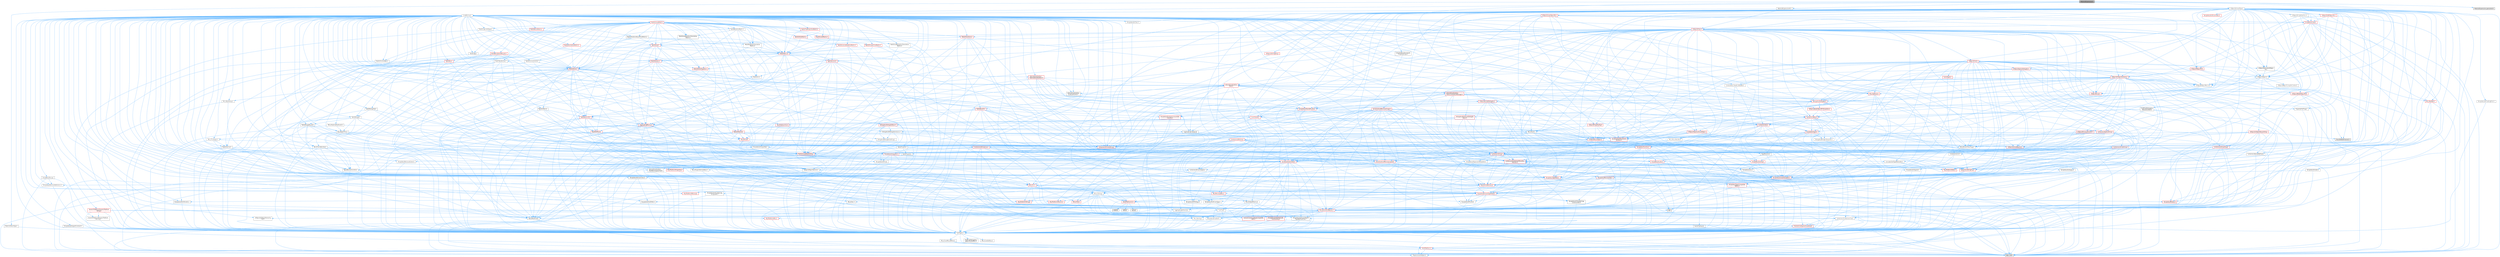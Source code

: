 digraph "MaterialExpression.h"
{
 // INTERACTIVE_SVG=YES
 // LATEX_PDF_SIZE
  bgcolor="transparent";
  edge [fontname=Helvetica,fontsize=10,labelfontname=Helvetica,labelfontsize=10];
  node [fontname=Helvetica,fontsize=10,shape=box,height=0.2,width=0.4];
  Node1 [id="Node000001",label="MaterialExpression.h",height=0.2,width=0.4,color="gray40", fillcolor="grey60", style="filled", fontcolor="black",tooltip=" "];
  Node1 -> Node2 [id="edge1_Node000001_Node000002",color="steelblue1",style="solid",tooltip=" "];
  Node2 [id="Node000002",label="CoreMinimal.h",height=0.2,width=0.4,color="grey40", fillcolor="white", style="filled",URL="$d7/d67/CoreMinimal_8h.html",tooltip=" "];
  Node2 -> Node3 [id="edge2_Node000002_Node000003",color="steelblue1",style="solid",tooltip=" "];
  Node3 [id="Node000003",label="CoreTypes.h",height=0.2,width=0.4,color="grey40", fillcolor="white", style="filled",URL="$dc/dec/CoreTypes_8h.html",tooltip=" "];
  Node3 -> Node4 [id="edge3_Node000003_Node000004",color="steelblue1",style="solid",tooltip=" "];
  Node4 [id="Node000004",label="HAL/Platform.h",height=0.2,width=0.4,color="red", fillcolor="#FFF0F0", style="filled",URL="$d9/dd0/Platform_8h.html",tooltip=" "];
  Node4 -> Node7 [id="edge4_Node000004_Node000007",color="steelblue1",style="solid",tooltip=" "];
  Node7 [id="Node000007",label="type_traits",height=0.2,width=0.4,color="grey60", fillcolor="#E0E0E0", style="filled",tooltip=" "];
  Node4 -> Node8 [id="edge5_Node000004_Node000008",color="steelblue1",style="solid",tooltip=" "];
  Node8 [id="Node000008",label="PreprocessorHelpers.h",height=0.2,width=0.4,color="grey40", fillcolor="white", style="filled",URL="$db/ddb/PreprocessorHelpers_8h.html",tooltip=" "];
  Node3 -> Node14 [id="edge6_Node000003_Node000014",color="steelblue1",style="solid",tooltip=" "];
  Node14 [id="Node000014",label="ProfilingDebugging\l/UMemoryDefines.h",height=0.2,width=0.4,color="grey40", fillcolor="white", style="filled",URL="$d2/da2/UMemoryDefines_8h.html",tooltip=" "];
  Node3 -> Node15 [id="edge7_Node000003_Node000015",color="steelblue1",style="solid",tooltip=" "];
  Node15 [id="Node000015",label="Misc/CoreMiscDefines.h",height=0.2,width=0.4,color="grey40", fillcolor="white", style="filled",URL="$da/d38/CoreMiscDefines_8h.html",tooltip=" "];
  Node15 -> Node4 [id="edge8_Node000015_Node000004",color="steelblue1",style="solid",tooltip=" "];
  Node15 -> Node8 [id="edge9_Node000015_Node000008",color="steelblue1",style="solid",tooltip=" "];
  Node3 -> Node16 [id="edge10_Node000003_Node000016",color="steelblue1",style="solid",tooltip=" "];
  Node16 [id="Node000016",label="Misc/CoreDefines.h",height=0.2,width=0.4,color="grey40", fillcolor="white", style="filled",URL="$d3/dd2/CoreDefines_8h.html",tooltip=" "];
  Node2 -> Node17 [id="edge11_Node000002_Node000017",color="steelblue1",style="solid",tooltip=" "];
  Node17 [id="Node000017",label="CoreFwd.h",height=0.2,width=0.4,color="grey40", fillcolor="white", style="filled",URL="$d1/d1e/CoreFwd_8h.html",tooltip=" "];
  Node17 -> Node3 [id="edge12_Node000017_Node000003",color="steelblue1",style="solid",tooltip=" "];
  Node17 -> Node18 [id="edge13_Node000017_Node000018",color="steelblue1",style="solid",tooltip=" "];
  Node18 [id="Node000018",label="Containers/ContainersFwd.h",height=0.2,width=0.4,color="grey40", fillcolor="white", style="filled",URL="$d4/d0a/ContainersFwd_8h.html",tooltip=" "];
  Node18 -> Node4 [id="edge14_Node000018_Node000004",color="steelblue1",style="solid",tooltip=" "];
  Node18 -> Node3 [id="edge15_Node000018_Node000003",color="steelblue1",style="solid",tooltip=" "];
  Node18 -> Node19 [id="edge16_Node000018_Node000019",color="steelblue1",style="solid",tooltip=" "];
  Node19 [id="Node000019",label="Traits/IsContiguousContainer.h",height=0.2,width=0.4,color="red", fillcolor="#FFF0F0", style="filled",URL="$d5/d3c/IsContiguousContainer_8h.html",tooltip=" "];
  Node19 -> Node3 [id="edge17_Node000019_Node000003",color="steelblue1",style="solid",tooltip=" "];
  Node17 -> Node22 [id="edge18_Node000017_Node000022",color="steelblue1",style="solid",tooltip=" "];
  Node22 [id="Node000022",label="Math/MathFwd.h",height=0.2,width=0.4,color="grey40", fillcolor="white", style="filled",URL="$d2/d10/MathFwd_8h.html",tooltip=" "];
  Node22 -> Node4 [id="edge19_Node000022_Node000004",color="steelblue1",style="solid",tooltip=" "];
  Node17 -> Node23 [id="edge20_Node000017_Node000023",color="steelblue1",style="solid",tooltip=" "];
  Node23 [id="Node000023",label="UObject/UObjectHierarchy\lFwd.h",height=0.2,width=0.4,color="grey40", fillcolor="white", style="filled",URL="$d3/d13/UObjectHierarchyFwd_8h.html",tooltip=" "];
  Node2 -> Node23 [id="edge21_Node000002_Node000023",color="steelblue1",style="solid",tooltip=" "];
  Node2 -> Node18 [id="edge22_Node000002_Node000018",color="steelblue1",style="solid",tooltip=" "];
  Node2 -> Node24 [id="edge23_Node000002_Node000024",color="steelblue1",style="solid",tooltip=" "];
  Node24 [id="Node000024",label="Misc/VarArgs.h",height=0.2,width=0.4,color="grey40", fillcolor="white", style="filled",URL="$d5/d6f/VarArgs_8h.html",tooltip=" "];
  Node24 -> Node3 [id="edge24_Node000024_Node000003",color="steelblue1",style="solid",tooltip=" "];
  Node2 -> Node25 [id="edge25_Node000002_Node000025",color="steelblue1",style="solid",tooltip=" "];
  Node25 [id="Node000025",label="Logging/LogVerbosity.h",height=0.2,width=0.4,color="grey40", fillcolor="white", style="filled",URL="$d2/d8f/LogVerbosity_8h.html",tooltip=" "];
  Node25 -> Node3 [id="edge26_Node000025_Node000003",color="steelblue1",style="solid",tooltip=" "];
  Node2 -> Node26 [id="edge27_Node000002_Node000026",color="steelblue1",style="solid",tooltip=" "];
  Node26 [id="Node000026",label="Misc/OutputDevice.h",height=0.2,width=0.4,color="grey40", fillcolor="white", style="filled",URL="$d7/d32/OutputDevice_8h.html",tooltip=" "];
  Node26 -> Node17 [id="edge28_Node000026_Node000017",color="steelblue1",style="solid",tooltip=" "];
  Node26 -> Node3 [id="edge29_Node000026_Node000003",color="steelblue1",style="solid",tooltip=" "];
  Node26 -> Node25 [id="edge30_Node000026_Node000025",color="steelblue1",style="solid",tooltip=" "];
  Node26 -> Node24 [id="edge31_Node000026_Node000024",color="steelblue1",style="solid",tooltip=" "];
  Node26 -> Node27 [id="edge32_Node000026_Node000027",color="steelblue1",style="solid",tooltip=" "];
  Node27 [id="Node000027",label="Templates/IsArrayOrRefOf\lTypeByPredicate.h",height=0.2,width=0.4,color="grey40", fillcolor="white", style="filled",URL="$d6/da1/IsArrayOrRefOfTypeByPredicate_8h.html",tooltip=" "];
  Node27 -> Node3 [id="edge33_Node000027_Node000003",color="steelblue1",style="solid",tooltip=" "];
  Node26 -> Node28 [id="edge34_Node000026_Node000028",color="steelblue1",style="solid",tooltip=" "];
  Node28 [id="Node000028",label="Templates/IsValidVariadic\lFunctionArg.h",height=0.2,width=0.4,color="red", fillcolor="#FFF0F0", style="filled",URL="$d0/dc8/IsValidVariadicFunctionArg_8h.html",tooltip=" "];
  Node28 -> Node3 [id="edge35_Node000028_Node000003",color="steelblue1",style="solid",tooltip=" "];
  Node28 -> Node7 [id="edge36_Node000028_Node000007",color="steelblue1",style="solid",tooltip=" "];
  Node26 -> Node30 [id="edge37_Node000026_Node000030",color="steelblue1",style="solid",tooltip=" "];
  Node30 [id="Node000030",label="Traits/IsCharEncodingCompatible\lWith.h",height=0.2,width=0.4,color="red", fillcolor="#FFF0F0", style="filled",URL="$df/dd1/IsCharEncodingCompatibleWith_8h.html",tooltip=" "];
  Node30 -> Node7 [id="edge38_Node000030_Node000007",color="steelblue1",style="solid",tooltip=" "];
  Node2 -> Node32 [id="edge39_Node000002_Node000032",color="steelblue1",style="solid",tooltip=" "];
  Node32 [id="Node000032",label="HAL/PlatformCrt.h",height=0.2,width=0.4,color="red", fillcolor="#FFF0F0", style="filled",URL="$d8/d75/PlatformCrt_8h.html",tooltip=" "];
  Node32 -> Node33 [id="edge40_Node000032_Node000033",color="steelblue1",style="solid",tooltip=" "];
  Node33 [id="Node000033",label="new",height=0.2,width=0.4,color="grey60", fillcolor="#E0E0E0", style="filled",tooltip=" "];
  Node32 -> Node34 [id="edge41_Node000032_Node000034",color="steelblue1",style="solid",tooltip=" "];
  Node34 [id="Node000034",label="wchar.h",height=0.2,width=0.4,color="grey60", fillcolor="#E0E0E0", style="filled",tooltip=" "];
  Node32 -> Node35 [id="edge42_Node000032_Node000035",color="steelblue1",style="solid",tooltip=" "];
  Node35 [id="Node000035",label="stddef.h",height=0.2,width=0.4,color="grey60", fillcolor="#E0E0E0", style="filled",tooltip=" "];
  Node32 -> Node36 [id="edge43_Node000032_Node000036",color="steelblue1",style="solid",tooltip=" "];
  Node36 [id="Node000036",label="stdlib.h",height=0.2,width=0.4,color="grey60", fillcolor="#E0E0E0", style="filled",tooltip=" "];
  Node2 -> Node42 [id="edge44_Node000002_Node000042",color="steelblue1",style="solid",tooltip=" "];
  Node42 [id="Node000042",label="HAL/PlatformMisc.h",height=0.2,width=0.4,color="red", fillcolor="#FFF0F0", style="filled",URL="$d0/df5/PlatformMisc_8h.html",tooltip=" "];
  Node42 -> Node3 [id="edge45_Node000042_Node000003",color="steelblue1",style="solid",tooltip=" "];
  Node2 -> Node61 [id="edge46_Node000002_Node000061",color="steelblue1",style="solid",tooltip=" "];
  Node61 [id="Node000061",label="Misc/AssertionMacros.h",height=0.2,width=0.4,color="red", fillcolor="#FFF0F0", style="filled",URL="$d0/dfa/AssertionMacros_8h.html",tooltip=" "];
  Node61 -> Node3 [id="edge47_Node000061_Node000003",color="steelblue1",style="solid",tooltip=" "];
  Node61 -> Node4 [id="edge48_Node000061_Node000004",color="steelblue1",style="solid",tooltip=" "];
  Node61 -> Node42 [id="edge49_Node000061_Node000042",color="steelblue1",style="solid",tooltip=" "];
  Node61 -> Node8 [id="edge50_Node000061_Node000008",color="steelblue1",style="solid",tooltip=" "];
  Node61 -> Node62 [id="edge51_Node000061_Node000062",color="steelblue1",style="solid",tooltip=" "];
  Node62 [id="Node000062",label="Templates/EnableIf.h",height=0.2,width=0.4,color="grey40", fillcolor="white", style="filled",URL="$d7/d60/EnableIf_8h.html",tooltip=" "];
  Node62 -> Node3 [id="edge52_Node000062_Node000003",color="steelblue1",style="solid",tooltip=" "];
  Node61 -> Node27 [id="edge53_Node000061_Node000027",color="steelblue1",style="solid",tooltip=" "];
  Node61 -> Node28 [id="edge54_Node000061_Node000028",color="steelblue1",style="solid",tooltip=" "];
  Node61 -> Node30 [id="edge55_Node000061_Node000030",color="steelblue1",style="solid",tooltip=" "];
  Node61 -> Node24 [id="edge56_Node000061_Node000024",color="steelblue1",style="solid",tooltip=" "];
  Node2 -> Node70 [id="edge57_Node000002_Node000070",color="steelblue1",style="solid",tooltip=" "];
  Node70 [id="Node000070",label="Templates/IsPointer.h",height=0.2,width=0.4,color="grey40", fillcolor="white", style="filled",URL="$d7/d05/IsPointer_8h.html",tooltip=" "];
  Node70 -> Node3 [id="edge58_Node000070_Node000003",color="steelblue1",style="solid",tooltip=" "];
  Node2 -> Node71 [id="edge59_Node000002_Node000071",color="steelblue1",style="solid",tooltip=" "];
  Node71 [id="Node000071",label="HAL/PlatformMemory.h",height=0.2,width=0.4,color="red", fillcolor="#FFF0F0", style="filled",URL="$de/d68/PlatformMemory_8h.html",tooltip=" "];
  Node71 -> Node3 [id="edge60_Node000071_Node000003",color="steelblue1",style="solid",tooltip=" "];
  Node2 -> Node54 [id="edge61_Node000002_Node000054",color="steelblue1",style="solid",tooltip=" "];
  Node54 [id="Node000054",label="HAL/PlatformAtomics.h",height=0.2,width=0.4,color="red", fillcolor="#FFF0F0", style="filled",URL="$d3/d36/PlatformAtomics_8h.html",tooltip=" "];
  Node54 -> Node3 [id="edge62_Node000054_Node000003",color="steelblue1",style="solid",tooltip=" "];
  Node2 -> Node76 [id="edge63_Node000002_Node000076",color="steelblue1",style="solid",tooltip=" "];
  Node76 [id="Node000076",label="Misc/Exec.h",height=0.2,width=0.4,color="grey40", fillcolor="white", style="filled",URL="$de/ddb/Exec_8h.html",tooltip=" "];
  Node76 -> Node3 [id="edge64_Node000076_Node000003",color="steelblue1",style="solid",tooltip=" "];
  Node76 -> Node61 [id="edge65_Node000076_Node000061",color="steelblue1",style="solid",tooltip=" "];
  Node2 -> Node77 [id="edge66_Node000002_Node000077",color="steelblue1",style="solid",tooltip=" "];
  Node77 [id="Node000077",label="HAL/MemoryBase.h",height=0.2,width=0.4,color="red", fillcolor="#FFF0F0", style="filled",URL="$d6/d9f/MemoryBase_8h.html",tooltip=" "];
  Node77 -> Node3 [id="edge67_Node000077_Node000003",color="steelblue1",style="solid",tooltip=" "];
  Node77 -> Node54 [id="edge68_Node000077_Node000054",color="steelblue1",style="solid",tooltip=" "];
  Node77 -> Node32 [id="edge69_Node000077_Node000032",color="steelblue1",style="solid",tooltip=" "];
  Node77 -> Node76 [id="edge70_Node000077_Node000076",color="steelblue1",style="solid",tooltip=" "];
  Node77 -> Node26 [id="edge71_Node000077_Node000026",color="steelblue1",style="solid",tooltip=" "];
  Node2 -> Node87 [id="edge72_Node000002_Node000087",color="steelblue1",style="solid",tooltip=" "];
  Node87 [id="Node000087",label="HAL/UnrealMemory.h",height=0.2,width=0.4,color="red", fillcolor="#FFF0F0", style="filled",URL="$d9/d96/UnrealMemory_8h.html",tooltip=" "];
  Node87 -> Node3 [id="edge73_Node000087_Node000003",color="steelblue1",style="solid",tooltip=" "];
  Node87 -> Node77 [id="edge74_Node000087_Node000077",color="steelblue1",style="solid",tooltip=" "];
  Node87 -> Node71 [id="edge75_Node000087_Node000071",color="steelblue1",style="solid",tooltip=" "];
  Node87 -> Node70 [id="edge76_Node000087_Node000070",color="steelblue1",style="solid",tooltip=" "];
  Node2 -> Node89 [id="edge77_Node000002_Node000089",color="steelblue1",style="solid",tooltip=" "];
  Node89 [id="Node000089",label="Templates/IsArithmetic.h",height=0.2,width=0.4,color="grey40", fillcolor="white", style="filled",URL="$d2/d5d/IsArithmetic_8h.html",tooltip=" "];
  Node89 -> Node3 [id="edge78_Node000089_Node000003",color="steelblue1",style="solid",tooltip=" "];
  Node2 -> Node83 [id="edge79_Node000002_Node000083",color="steelblue1",style="solid",tooltip=" "];
  Node83 [id="Node000083",label="Templates/AndOrNot.h",height=0.2,width=0.4,color="grey40", fillcolor="white", style="filled",URL="$db/d0a/AndOrNot_8h.html",tooltip=" "];
  Node83 -> Node3 [id="edge80_Node000083_Node000003",color="steelblue1",style="solid",tooltip=" "];
  Node2 -> Node90 [id="edge81_Node000002_Node000090",color="steelblue1",style="solid",tooltip=" "];
  Node90 [id="Node000090",label="Templates/IsPODType.h",height=0.2,width=0.4,color="grey40", fillcolor="white", style="filled",URL="$d7/db1/IsPODType_8h.html",tooltip=" "];
  Node90 -> Node3 [id="edge82_Node000090_Node000003",color="steelblue1",style="solid",tooltip=" "];
  Node2 -> Node91 [id="edge83_Node000002_Node000091",color="steelblue1",style="solid",tooltip=" "];
  Node91 [id="Node000091",label="Templates/IsUECoreType.h",height=0.2,width=0.4,color="grey40", fillcolor="white", style="filled",URL="$d1/db8/IsUECoreType_8h.html",tooltip=" "];
  Node91 -> Node3 [id="edge84_Node000091_Node000003",color="steelblue1",style="solid",tooltip=" "];
  Node91 -> Node7 [id="edge85_Node000091_Node000007",color="steelblue1",style="solid",tooltip=" "];
  Node2 -> Node84 [id="edge86_Node000002_Node000084",color="steelblue1",style="solid",tooltip=" "];
  Node84 [id="Node000084",label="Templates/IsTriviallyCopy\lConstructible.h",height=0.2,width=0.4,color="grey40", fillcolor="white", style="filled",URL="$d3/d78/IsTriviallyCopyConstructible_8h.html",tooltip=" "];
  Node84 -> Node3 [id="edge87_Node000084_Node000003",color="steelblue1",style="solid",tooltip=" "];
  Node84 -> Node7 [id="edge88_Node000084_Node000007",color="steelblue1",style="solid",tooltip=" "];
  Node2 -> Node92 [id="edge89_Node000002_Node000092",color="steelblue1",style="solid",tooltip=" "];
  Node92 [id="Node000092",label="Templates/UnrealTypeTraits.h",height=0.2,width=0.4,color="red", fillcolor="#FFF0F0", style="filled",URL="$d2/d2d/UnrealTypeTraits_8h.html",tooltip=" "];
  Node92 -> Node3 [id="edge90_Node000092_Node000003",color="steelblue1",style="solid",tooltip=" "];
  Node92 -> Node70 [id="edge91_Node000092_Node000070",color="steelblue1",style="solid",tooltip=" "];
  Node92 -> Node61 [id="edge92_Node000092_Node000061",color="steelblue1",style="solid",tooltip=" "];
  Node92 -> Node83 [id="edge93_Node000092_Node000083",color="steelblue1",style="solid",tooltip=" "];
  Node92 -> Node62 [id="edge94_Node000092_Node000062",color="steelblue1",style="solid",tooltip=" "];
  Node92 -> Node89 [id="edge95_Node000092_Node000089",color="steelblue1",style="solid",tooltip=" "];
  Node92 -> Node93 [id="edge96_Node000092_Node000093",color="steelblue1",style="solid",tooltip=" "];
  Node93 [id="Node000093",label="Templates/Models.h",height=0.2,width=0.4,color="red", fillcolor="#FFF0F0", style="filled",URL="$d3/d0c/Models_8h.html",tooltip=" "];
  Node92 -> Node90 [id="edge97_Node000092_Node000090",color="steelblue1",style="solid",tooltip=" "];
  Node92 -> Node91 [id="edge98_Node000092_Node000091",color="steelblue1",style="solid",tooltip=" "];
  Node92 -> Node84 [id="edge99_Node000092_Node000084",color="steelblue1",style="solid",tooltip=" "];
  Node2 -> Node62 [id="edge100_Node000002_Node000062",color="steelblue1",style="solid",tooltip=" "];
  Node2 -> Node94 [id="edge101_Node000002_Node000094",color="steelblue1",style="solid",tooltip=" "];
  Node94 [id="Node000094",label="Templates/RemoveReference.h",height=0.2,width=0.4,color="grey40", fillcolor="white", style="filled",URL="$da/dbe/RemoveReference_8h.html",tooltip=" "];
  Node94 -> Node3 [id="edge102_Node000094_Node000003",color="steelblue1",style="solid",tooltip=" "];
  Node2 -> Node95 [id="edge103_Node000002_Node000095",color="steelblue1",style="solid",tooltip=" "];
  Node95 [id="Node000095",label="Templates/IntegralConstant.h",height=0.2,width=0.4,color="grey40", fillcolor="white", style="filled",URL="$db/d1b/IntegralConstant_8h.html",tooltip=" "];
  Node95 -> Node3 [id="edge104_Node000095_Node000003",color="steelblue1",style="solid",tooltip=" "];
  Node2 -> Node96 [id="edge105_Node000002_Node000096",color="steelblue1",style="solid",tooltip=" "];
  Node96 [id="Node000096",label="Templates/IsClass.h",height=0.2,width=0.4,color="grey40", fillcolor="white", style="filled",URL="$db/dcb/IsClass_8h.html",tooltip=" "];
  Node96 -> Node3 [id="edge106_Node000096_Node000003",color="steelblue1",style="solid",tooltip=" "];
  Node2 -> Node97 [id="edge107_Node000002_Node000097",color="steelblue1",style="solid",tooltip=" "];
  Node97 [id="Node000097",label="Templates/TypeCompatible\lBytes.h",height=0.2,width=0.4,color="red", fillcolor="#FFF0F0", style="filled",URL="$df/d0a/TypeCompatibleBytes_8h.html",tooltip=" "];
  Node97 -> Node3 [id="edge108_Node000097_Node000003",color="steelblue1",style="solid",tooltip=" "];
  Node97 -> Node33 [id="edge109_Node000097_Node000033",color="steelblue1",style="solid",tooltip=" "];
  Node97 -> Node7 [id="edge110_Node000097_Node000007",color="steelblue1",style="solid",tooltip=" "];
  Node2 -> Node19 [id="edge111_Node000002_Node000019",color="steelblue1",style="solid",tooltip=" "];
  Node2 -> Node98 [id="edge112_Node000002_Node000098",color="steelblue1",style="solid",tooltip=" "];
  Node98 [id="Node000098",label="Templates/UnrealTemplate.h",height=0.2,width=0.4,color="red", fillcolor="#FFF0F0", style="filled",URL="$d4/d24/UnrealTemplate_8h.html",tooltip=" "];
  Node98 -> Node3 [id="edge113_Node000098_Node000003",color="steelblue1",style="solid",tooltip=" "];
  Node98 -> Node70 [id="edge114_Node000098_Node000070",color="steelblue1",style="solid",tooltip=" "];
  Node98 -> Node87 [id="edge115_Node000098_Node000087",color="steelblue1",style="solid",tooltip=" "];
  Node98 -> Node92 [id="edge116_Node000098_Node000092",color="steelblue1",style="solid",tooltip=" "];
  Node98 -> Node94 [id="edge117_Node000098_Node000094",color="steelblue1",style="solid",tooltip=" "];
  Node98 -> Node97 [id="edge118_Node000098_Node000097",color="steelblue1",style="solid",tooltip=" "];
  Node98 -> Node19 [id="edge119_Node000098_Node000019",color="steelblue1",style="solid",tooltip=" "];
  Node98 -> Node7 [id="edge120_Node000098_Node000007",color="steelblue1",style="solid",tooltip=" "];
  Node2 -> Node47 [id="edge121_Node000002_Node000047",color="steelblue1",style="solid",tooltip=" "];
  Node47 [id="Node000047",label="Math/NumericLimits.h",height=0.2,width=0.4,color="grey40", fillcolor="white", style="filled",URL="$df/d1b/NumericLimits_8h.html",tooltip=" "];
  Node47 -> Node3 [id="edge122_Node000047_Node000003",color="steelblue1",style="solid",tooltip=" "];
  Node2 -> Node102 [id="edge123_Node000002_Node000102",color="steelblue1",style="solid",tooltip=" "];
  Node102 [id="Node000102",label="HAL/PlatformMath.h",height=0.2,width=0.4,color="red", fillcolor="#FFF0F0", style="filled",URL="$dc/d53/PlatformMath_8h.html",tooltip=" "];
  Node102 -> Node3 [id="edge124_Node000102_Node000003",color="steelblue1",style="solid",tooltip=" "];
  Node2 -> Node85 [id="edge125_Node000002_Node000085",color="steelblue1",style="solid",tooltip=" "];
  Node85 [id="Node000085",label="Templates/IsTriviallyCopy\lAssignable.h",height=0.2,width=0.4,color="grey40", fillcolor="white", style="filled",URL="$d2/df2/IsTriviallyCopyAssignable_8h.html",tooltip=" "];
  Node85 -> Node3 [id="edge126_Node000085_Node000003",color="steelblue1",style="solid",tooltip=" "];
  Node85 -> Node7 [id="edge127_Node000085_Node000007",color="steelblue1",style="solid",tooltip=" "];
  Node2 -> Node110 [id="edge128_Node000002_Node000110",color="steelblue1",style="solid",tooltip=" "];
  Node110 [id="Node000110",label="Templates/MemoryOps.h",height=0.2,width=0.4,color="red", fillcolor="#FFF0F0", style="filled",URL="$db/dea/MemoryOps_8h.html",tooltip=" "];
  Node110 -> Node3 [id="edge129_Node000110_Node000003",color="steelblue1",style="solid",tooltip=" "];
  Node110 -> Node87 [id="edge130_Node000110_Node000087",color="steelblue1",style="solid",tooltip=" "];
  Node110 -> Node85 [id="edge131_Node000110_Node000085",color="steelblue1",style="solid",tooltip=" "];
  Node110 -> Node84 [id="edge132_Node000110_Node000084",color="steelblue1",style="solid",tooltip=" "];
  Node110 -> Node92 [id="edge133_Node000110_Node000092",color="steelblue1",style="solid",tooltip=" "];
  Node110 -> Node33 [id="edge134_Node000110_Node000033",color="steelblue1",style="solid",tooltip=" "];
  Node110 -> Node7 [id="edge135_Node000110_Node000007",color="steelblue1",style="solid",tooltip=" "];
  Node2 -> Node111 [id="edge136_Node000002_Node000111",color="steelblue1",style="solid",tooltip=" "];
  Node111 [id="Node000111",label="Containers/ContainerAllocation\lPolicies.h",height=0.2,width=0.4,color="red", fillcolor="#FFF0F0", style="filled",URL="$d7/dff/ContainerAllocationPolicies_8h.html",tooltip=" "];
  Node111 -> Node3 [id="edge137_Node000111_Node000003",color="steelblue1",style="solid",tooltip=" "];
  Node111 -> Node111 [id="edge138_Node000111_Node000111",color="steelblue1",style="solid",tooltip=" "];
  Node111 -> Node102 [id="edge139_Node000111_Node000102",color="steelblue1",style="solid",tooltip=" "];
  Node111 -> Node87 [id="edge140_Node000111_Node000087",color="steelblue1",style="solid",tooltip=" "];
  Node111 -> Node47 [id="edge141_Node000111_Node000047",color="steelblue1",style="solid",tooltip=" "];
  Node111 -> Node61 [id="edge142_Node000111_Node000061",color="steelblue1",style="solid",tooltip=" "];
  Node111 -> Node110 [id="edge143_Node000111_Node000110",color="steelblue1",style="solid",tooltip=" "];
  Node111 -> Node97 [id="edge144_Node000111_Node000097",color="steelblue1",style="solid",tooltip=" "];
  Node111 -> Node7 [id="edge145_Node000111_Node000007",color="steelblue1",style="solid",tooltip=" "];
  Node2 -> Node114 [id="edge146_Node000002_Node000114",color="steelblue1",style="solid",tooltip=" "];
  Node114 [id="Node000114",label="Templates/IsEnumClass.h",height=0.2,width=0.4,color="grey40", fillcolor="white", style="filled",URL="$d7/d15/IsEnumClass_8h.html",tooltip=" "];
  Node114 -> Node3 [id="edge147_Node000114_Node000003",color="steelblue1",style="solid",tooltip=" "];
  Node114 -> Node83 [id="edge148_Node000114_Node000083",color="steelblue1",style="solid",tooltip=" "];
  Node2 -> Node115 [id="edge149_Node000002_Node000115",color="steelblue1",style="solid",tooltip=" "];
  Node115 [id="Node000115",label="HAL/PlatformProperties.h",height=0.2,width=0.4,color="red", fillcolor="#FFF0F0", style="filled",URL="$d9/db0/PlatformProperties_8h.html",tooltip=" "];
  Node115 -> Node3 [id="edge150_Node000115_Node000003",color="steelblue1",style="solid",tooltip=" "];
  Node2 -> Node118 [id="edge151_Node000002_Node000118",color="steelblue1",style="solid",tooltip=" "];
  Node118 [id="Node000118",label="Misc/EngineVersionBase.h",height=0.2,width=0.4,color="grey40", fillcolor="white", style="filled",URL="$d5/d2b/EngineVersionBase_8h.html",tooltip=" "];
  Node118 -> Node3 [id="edge152_Node000118_Node000003",color="steelblue1",style="solid",tooltip=" "];
  Node2 -> Node119 [id="edge153_Node000002_Node000119",color="steelblue1",style="solid",tooltip=" "];
  Node119 [id="Node000119",label="Internationalization\l/TextNamespaceFwd.h",height=0.2,width=0.4,color="grey40", fillcolor="white", style="filled",URL="$d8/d97/TextNamespaceFwd_8h.html",tooltip=" "];
  Node119 -> Node3 [id="edge154_Node000119_Node000003",color="steelblue1",style="solid",tooltip=" "];
  Node2 -> Node120 [id="edge155_Node000002_Node000120",color="steelblue1",style="solid",tooltip=" "];
  Node120 [id="Node000120",label="Serialization/Archive.h",height=0.2,width=0.4,color="red", fillcolor="#FFF0F0", style="filled",URL="$d7/d3b/Archive_8h.html",tooltip=" "];
  Node120 -> Node17 [id="edge156_Node000120_Node000017",color="steelblue1",style="solid",tooltip=" "];
  Node120 -> Node3 [id="edge157_Node000120_Node000003",color="steelblue1",style="solid",tooltip=" "];
  Node120 -> Node115 [id="edge158_Node000120_Node000115",color="steelblue1",style="solid",tooltip=" "];
  Node120 -> Node119 [id="edge159_Node000120_Node000119",color="steelblue1",style="solid",tooltip=" "];
  Node120 -> Node22 [id="edge160_Node000120_Node000022",color="steelblue1",style="solid",tooltip=" "];
  Node120 -> Node61 [id="edge161_Node000120_Node000061",color="steelblue1",style="solid",tooltip=" "];
  Node120 -> Node118 [id="edge162_Node000120_Node000118",color="steelblue1",style="solid",tooltip=" "];
  Node120 -> Node24 [id="edge163_Node000120_Node000024",color="steelblue1",style="solid",tooltip=" "];
  Node120 -> Node62 [id="edge164_Node000120_Node000062",color="steelblue1",style="solid",tooltip=" "];
  Node120 -> Node27 [id="edge165_Node000120_Node000027",color="steelblue1",style="solid",tooltip=" "];
  Node120 -> Node114 [id="edge166_Node000120_Node000114",color="steelblue1",style="solid",tooltip=" "];
  Node120 -> Node107 [id="edge167_Node000120_Node000107",color="steelblue1",style="solid",tooltip=" "];
  Node107 [id="Node000107",label="Templates/IsSigned.h",height=0.2,width=0.4,color="grey40", fillcolor="white", style="filled",URL="$d8/dd8/IsSigned_8h.html",tooltip=" "];
  Node107 -> Node3 [id="edge168_Node000107_Node000003",color="steelblue1",style="solid",tooltip=" "];
  Node120 -> Node28 [id="edge169_Node000120_Node000028",color="steelblue1",style="solid",tooltip=" "];
  Node120 -> Node98 [id="edge170_Node000120_Node000098",color="steelblue1",style="solid",tooltip=" "];
  Node120 -> Node30 [id="edge171_Node000120_Node000030",color="steelblue1",style="solid",tooltip=" "];
  Node120 -> Node123 [id="edge172_Node000120_Node000123",color="steelblue1",style="solid",tooltip=" "];
  Node123 [id="Node000123",label="UObject/ObjectVersion.h",height=0.2,width=0.4,color="grey40", fillcolor="white", style="filled",URL="$da/d63/ObjectVersion_8h.html",tooltip=" "];
  Node123 -> Node3 [id="edge173_Node000123_Node000003",color="steelblue1",style="solid",tooltip=" "];
  Node2 -> Node124 [id="edge174_Node000002_Node000124",color="steelblue1",style="solid",tooltip=" "];
  Node124 [id="Node000124",label="Templates/Less.h",height=0.2,width=0.4,color="grey40", fillcolor="white", style="filled",URL="$de/dc8/Less_8h.html",tooltip=" "];
  Node124 -> Node3 [id="edge175_Node000124_Node000003",color="steelblue1",style="solid",tooltip=" "];
  Node124 -> Node98 [id="edge176_Node000124_Node000098",color="steelblue1",style="solid",tooltip=" "];
  Node2 -> Node125 [id="edge177_Node000002_Node000125",color="steelblue1",style="solid",tooltip=" "];
  Node125 [id="Node000125",label="Templates/Sorting.h",height=0.2,width=0.4,color="red", fillcolor="#FFF0F0", style="filled",URL="$d3/d9e/Sorting_8h.html",tooltip=" "];
  Node125 -> Node3 [id="edge178_Node000125_Node000003",color="steelblue1",style="solid",tooltip=" "];
  Node125 -> Node102 [id="edge179_Node000125_Node000102",color="steelblue1",style="solid",tooltip=" "];
  Node125 -> Node124 [id="edge180_Node000125_Node000124",color="steelblue1",style="solid",tooltip=" "];
  Node2 -> Node136 [id="edge181_Node000002_Node000136",color="steelblue1",style="solid",tooltip=" "];
  Node136 [id="Node000136",label="Misc/Char.h",height=0.2,width=0.4,color="red", fillcolor="#FFF0F0", style="filled",URL="$d0/d58/Char_8h.html",tooltip=" "];
  Node136 -> Node3 [id="edge182_Node000136_Node000003",color="steelblue1",style="solid",tooltip=" "];
  Node136 -> Node7 [id="edge183_Node000136_Node000007",color="steelblue1",style="solid",tooltip=" "];
  Node2 -> Node139 [id="edge184_Node000002_Node000139",color="steelblue1",style="solid",tooltip=" "];
  Node139 [id="Node000139",label="GenericPlatform/GenericPlatform\lStricmp.h",height=0.2,width=0.4,color="grey40", fillcolor="white", style="filled",URL="$d2/d86/GenericPlatformStricmp_8h.html",tooltip=" "];
  Node139 -> Node3 [id="edge185_Node000139_Node000003",color="steelblue1",style="solid",tooltip=" "];
  Node2 -> Node140 [id="edge186_Node000002_Node000140",color="steelblue1",style="solid",tooltip=" "];
  Node140 [id="Node000140",label="GenericPlatform/GenericPlatform\lString.h",height=0.2,width=0.4,color="red", fillcolor="#FFF0F0", style="filled",URL="$dd/d20/GenericPlatformString_8h.html",tooltip=" "];
  Node140 -> Node3 [id="edge187_Node000140_Node000003",color="steelblue1",style="solid",tooltip=" "];
  Node140 -> Node139 [id="edge188_Node000140_Node000139",color="steelblue1",style="solid",tooltip=" "];
  Node140 -> Node62 [id="edge189_Node000140_Node000062",color="steelblue1",style="solid",tooltip=" "];
  Node140 -> Node30 [id="edge190_Node000140_Node000030",color="steelblue1",style="solid",tooltip=" "];
  Node140 -> Node7 [id="edge191_Node000140_Node000007",color="steelblue1",style="solid",tooltip=" "];
  Node2 -> Node73 [id="edge192_Node000002_Node000073",color="steelblue1",style="solid",tooltip=" "];
  Node73 [id="Node000073",label="HAL/PlatformString.h",height=0.2,width=0.4,color="red", fillcolor="#FFF0F0", style="filled",URL="$db/db5/PlatformString_8h.html",tooltip=" "];
  Node73 -> Node3 [id="edge193_Node000073_Node000003",color="steelblue1",style="solid",tooltip=" "];
  Node2 -> Node143 [id="edge194_Node000002_Node000143",color="steelblue1",style="solid",tooltip=" "];
  Node143 [id="Node000143",label="Misc/CString.h",height=0.2,width=0.4,color="grey40", fillcolor="white", style="filled",URL="$d2/d49/CString_8h.html",tooltip=" "];
  Node143 -> Node3 [id="edge195_Node000143_Node000003",color="steelblue1",style="solid",tooltip=" "];
  Node143 -> Node32 [id="edge196_Node000143_Node000032",color="steelblue1",style="solid",tooltip=" "];
  Node143 -> Node73 [id="edge197_Node000143_Node000073",color="steelblue1",style="solid",tooltip=" "];
  Node143 -> Node61 [id="edge198_Node000143_Node000061",color="steelblue1",style="solid",tooltip=" "];
  Node143 -> Node136 [id="edge199_Node000143_Node000136",color="steelblue1",style="solid",tooltip=" "];
  Node143 -> Node24 [id="edge200_Node000143_Node000024",color="steelblue1",style="solid",tooltip=" "];
  Node143 -> Node27 [id="edge201_Node000143_Node000027",color="steelblue1",style="solid",tooltip=" "];
  Node143 -> Node28 [id="edge202_Node000143_Node000028",color="steelblue1",style="solid",tooltip=" "];
  Node143 -> Node30 [id="edge203_Node000143_Node000030",color="steelblue1",style="solid",tooltip=" "];
  Node2 -> Node144 [id="edge204_Node000002_Node000144",color="steelblue1",style="solid",tooltip=" "];
  Node144 [id="Node000144",label="Misc/Crc.h",height=0.2,width=0.4,color="red", fillcolor="#FFF0F0", style="filled",URL="$d4/dd2/Crc_8h.html",tooltip=" "];
  Node144 -> Node3 [id="edge205_Node000144_Node000003",color="steelblue1",style="solid",tooltip=" "];
  Node144 -> Node73 [id="edge206_Node000144_Node000073",color="steelblue1",style="solid",tooltip=" "];
  Node144 -> Node61 [id="edge207_Node000144_Node000061",color="steelblue1",style="solid",tooltip=" "];
  Node144 -> Node143 [id="edge208_Node000144_Node000143",color="steelblue1",style="solid",tooltip=" "];
  Node144 -> Node136 [id="edge209_Node000144_Node000136",color="steelblue1",style="solid",tooltip=" "];
  Node144 -> Node92 [id="edge210_Node000144_Node000092",color="steelblue1",style="solid",tooltip=" "];
  Node2 -> Node135 [id="edge211_Node000002_Node000135",color="steelblue1",style="solid",tooltip=" "];
  Node135 [id="Node000135",label="Math/UnrealMathUtility.h",height=0.2,width=0.4,color="red", fillcolor="#FFF0F0", style="filled",URL="$db/db8/UnrealMathUtility_8h.html",tooltip=" "];
  Node135 -> Node3 [id="edge212_Node000135_Node000003",color="steelblue1",style="solid",tooltip=" "];
  Node135 -> Node61 [id="edge213_Node000135_Node000061",color="steelblue1",style="solid",tooltip=" "];
  Node135 -> Node102 [id="edge214_Node000135_Node000102",color="steelblue1",style="solid",tooltip=" "];
  Node135 -> Node22 [id="edge215_Node000135_Node000022",color="steelblue1",style="solid",tooltip=" "];
  Node2 -> Node145 [id="edge216_Node000002_Node000145",color="steelblue1",style="solid",tooltip=" "];
  Node145 [id="Node000145",label="Containers/UnrealString.h",height=0.2,width=0.4,color="red", fillcolor="#FFF0F0", style="filled",URL="$d5/dba/UnrealString_8h.html",tooltip=" "];
  Node2 -> Node149 [id="edge217_Node000002_Node000149",color="steelblue1",style="solid",tooltip=" "];
  Node149 [id="Node000149",label="Containers/Array.h",height=0.2,width=0.4,color="red", fillcolor="#FFF0F0", style="filled",URL="$df/dd0/Array_8h.html",tooltip=" "];
  Node149 -> Node3 [id="edge218_Node000149_Node000003",color="steelblue1",style="solid",tooltip=" "];
  Node149 -> Node61 [id="edge219_Node000149_Node000061",color="steelblue1",style="solid",tooltip=" "];
  Node149 -> Node87 [id="edge220_Node000149_Node000087",color="steelblue1",style="solid",tooltip=" "];
  Node149 -> Node92 [id="edge221_Node000149_Node000092",color="steelblue1",style="solid",tooltip=" "];
  Node149 -> Node98 [id="edge222_Node000149_Node000098",color="steelblue1",style="solid",tooltip=" "];
  Node149 -> Node111 [id="edge223_Node000149_Node000111",color="steelblue1",style="solid",tooltip=" "];
  Node149 -> Node120 [id="edge224_Node000149_Node000120",color="steelblue1",style="solid",tooltip=" "];
  Node149 -> Node170 [id="edge225_Node000149_Node000170",color="steelblue1",style="solid",tooltip=" "];
  Node170 [id="Node000170",label="Concepts/GetTypeHashable.h",height=0.2,width=0.4,color="grey40", fillcolor="white", style="filled",URL="$d3/da2/GetTypeHashable_8h.html",tooltip=" "];
  Node170 -> Node3 [id="edge226_Node000170_Node000003",color="steelblue1",style="solid",tooltip=" "];
  Node170 -> Node161 [id="edge227_Node000170_Node000161",color="steelblue1",style="solid",tooltip=" "];
  Node161 [id="Node000161",label="Templates/TypeHash.h",height=0.2,width=0.4,color="red", fillcolor="#FFF0F0", style="filled",URL="$d1/d62/TypeHash_8h.html",tooltip=" "];
  Node161 -> Node3 [id="edge228_Node000161_Node000003",color="steelblue1",style="solid",tooltip=" "];
  Node161 -> Node144 [id="edge229_Node000161_Node000144",color="steelblue1",style="solid",tooltip=" "];
  Node161 -> Node7 [id="edge230_Node000161_Node000007",color="steelblue1",style="solid",tooltip=" "];
  Node149 -> Node128 [id="edge231_Node000149_Node000128",color="steelblue1",style="solid",tooltip=" "];
  Node128 [id="Node000128",label="Templates/Invoke.h",height=0.2,width=0.4,color="red", fillcolor="#FFF0F0", style="filled",URL="$d7/deb/Invoke_8h.html",tooltip=" "];
  Node128 -> Node3 [id="edge232_Node000128_Node000003",color="steelblue1",style="solid",tooltip=" "];
  Node128 -> Node98 [id="edge233_Node000128_Node000098",color="steelblue1",style="solid",tooltip=" "];
  Node128 -> Node7 [id="edge234_Node000128_Node000007",color="steelblue1",style="solid",tooltip=" "];
  Node149 -> Node124 [id="edge235_Node000149_Node000124",color="steelblue1",style="solid",tooltip=" "];
  Node149 -> Node125 [id="edge236_Node000149_Node000125",color="steelblue1",style="solid",tooltip=" "];
  Node149 -> Node172 [id="edge237_Node000149_Node000172",color="steelblue1",style="solid",tooltip=" "];
  Node172 [id="Node000172",label="Templates/AlignmentTemplates.h",height=0.2,width=0.4,color="grey40", fillcolor="white", style="filled",URL="$dd/d32/AlignmentTemplates_8h.html",tooltip=" "];
  Node172 -> Node3 [id="edge238_Node000172_Node000003",color="steelblue1",style="solid",tooltip=" "];
  Node172 -> Node81 [id="edge239_Node000172_Node000081",color="steelblue1",style="solid",tooltip=" "];
  Node81 [id="Node000081",label="Templates/IsIntegral.h",height=0.2,width=0.4,color="grey40", fillcolor="white", style="filled",URL="$da/d64/IsIntegral_8h.html",tooltip=" "];
  Node81 -> Node3 [id="edge240_Node000081_Node000003",color="steelblue1",style="solid",tooltip=" "];
  Node172 -> Node70 [id="edge241_Node000172_Node000070",color="steelblue1",style="solid",tooltip=" "];
  Node149 -> Node7 [id="edge242_Node000149_Node000007",color="steelblue1",style="solid",tooltip=" "];
  Node2 -> Node173 [id="edge243_Node000002_Node000173",color="steelblue1",style="solid",tooltip=" "];
  Node173 [id="Node000173",label="Misc/FrameNumber.h",height=0.2,width=0.4,color="grey40", fillcolor="white", style="filled",URL="$dd/dbd/FrameNumber_8h.html",tooltip=" "];
  Node173 -> Node3 [id="edge244_Node000173_Node000003",color="steelblue1",style="solid",tooltip=" "];
  Node173 -> Node47 [id="edge245_Node000173_Node000047",color="steelblue1",style="solid",tooltip=" "];
  Node173 -> Node135 [id="edge246_Node000173_Node000135",color="steelblue1",style="solid",tooltip=" "];
  Node173 -> Node62 [id="edge247_Node000173_Node000062",color="steelblue1",style="solid",tooltip=" "];
  Node173 -> Node92 [id="edge248_Node000173_Node000092",color="steelblue1",style="solid",tooltip=" "];
  Node2 -> Node174 [id="edge249_Node000002_Node000174",color="steelblue1",style="solid",tooltip=" "];
  Node174 [id="Node000174",label="Misc/Timespan.h",height=0.2,width=0.4,color="grey40", fillcolor="white", style="filled",URL="$da/dd9/Timespan_8h.html",tooltip=" "];
  Node174 -> Node3 [id="edge250_Node000174_Node000003",color="steelblue1",style="solid",tooltip=" "];
  Node174 -> Node175 [id="edge251_Node000174_Node000175",color="steelblue1",style="solid",tooltip=" "];
  Node175 [id="Node000175",label="Math/Interval.h",height=0.2,width=0.4,color="grey40", fillcolor="white", style="filled",URL="$d1/d55/Interval_8h.html",tooltip=" "];
  Node175 -> Node3 [id="edge252_Node000175_Node000003",color="steelblue1",style="solid",tooltip=" "];
  Node175 -> Node89 [id="edge253_Node000175_Node000089",color="steelblue1",style="solid",tooltip=" "];
  Node175 -> Node92 [id="edge254_Node000175_Node000092",color="steelblue1",style="solid",tooltip=" "];
  Node175 -> Node47 [id="edge255_Node000175_Node000047",color="steelblue1",style="solid",tooltip=" "];
  Node175 -> Node135 [id="edge256_Node000175_Node000135",color="steelblue1",style="solid",tooltip=" "];
  Node174 -> Node135 [id="edge257_Node000174_Node000135",color="steelblue1",style="solid",tooltip=" "];
  Node174 -> Node61 [id="edge258_Node000174_Node000061",color="steelblue1",style="solid",tooltip=" "];
  Node2 -> Node176 [id="edge259_Node000002_Node000176",color="steelblue1",style="solid",tooltip=" "];
  Node176 [id="Node000176",label="Containers/StringConv.h",height=0.2,width=0.4,color="red", fillcolor="#FFF0F0", style="filled",URL="$d3/ddf/StringConv_8h.html",tooltip=" "];
  Node176 -> Node3 [id="edge260_Node000176_Node000003",color="steelblue1",style="solid",tooltip=" "];
  Node176 -> Node61 [id="edge261_Node000176_Node000061",color="steelblue1",style="solid",tooltip=" "];
  Node176 -> Node111 [id="edge262_Node000176_Node000111",color="steelblue1",style="solid",tooltip=" "];
  Node176 -> Node149 [id="edge263_Node000176_Node000149",color="steelblue1",style="solid",tooltip=" "];
  Node176 -> Node143 [id="edge264_Node000176_Node000143",color="steelblue1",style="solid",tooltip=" "];
  Node176 -> Node177 [id="edge265_Node000176_Node000177",color="steelblue1",style="solid",tooltip=" "];
  Node177 [id="Node000177",label="Templates/IsArray.h",height=0.2,width=0.4,color="grey40", fillcolor="white", style="filled",URL="$d8/d8d/IsArray_8h.html",tooltip=" "];
  Node177 -> Node3 [id="edge266_Node000177_Node000003",color="steelblue1",style="solid",tooltip=" "];
  Node176 -> Node98 [id="edge267_Node000176_Node000098",color="steelblue1",style="solid",tooltip=" "];
  Node176 -> Node92 [id="edge268_Node000176_Node000092",color="steelblue1",style="solid",tooltip=" "];
  Node176 -> Node30 [id="edge269_Node000176_Node000030",color="steelblue1",style="solid",tooltip=" "];
  Node176 -> Node19 [id="edge270_Node000176_Node000019",color="steelblue1",style="solid",tooltip=" "];
  Node176 -> Node7 [id="edge271_Node000176_Node000007",color="steelblue1",style="solid",tooltip=" "];
  Node2 -> Node178 [id="edge272_Node000002_Node000178",color="steelblue1",style="solid",tooltip=" "];
  Node178 [id="Node000178",label="UObject/UnrealNames.h",height=0.2,width=0.4,color="red", fillcolor="#FFF0F0", style="filled",URL="$d8/db1/UnrealNames_8h.html",tooltip=" "];
  Node178 -> Node3 [id="edge273_Node000178_Node000003",color="steelblue1",style="solid",tooltip=" "];
  Node2 -> Node180 [id="edge274_Node000002_Node000180",color="steelblue1",style="solid",tooltip=" "];
  Node180 [id="Node000180",label="UObject/NameTypes.h",height=0.2,width=0.4,color="red", fillcolor="#FFF0F0", style="filled",URL="$d6/d35/NameTypes_8h.html",tooltip=" "];
  Node180 -> Node3 [id="edge275_Node000180_Node000003",color="steelblue1",style="solid",tooltip=" "];
  Node180 -> Node61 [id="edge276_Node000180_Node000061",color="steelblue1",style="solid",tooltip=" "];
  Node180 -> Node87 [id="edge277_Node000180_Node000087",color="steelblue1",style="solid",tooltip=" "];
  Node180 -> Node92 [id="edge278_Node000180_Node000092",color="steelblue1",style="solid",tooltip=" "];
  Node180 -> Node98 [id="edge279_Node000180_Node000098",color="steelblue1",style="solid",tooltip=" "];
  Node180 -> Node145 [id="edge280_Node000180_Node000145",color="steelblue1",style="solid",tooltip=" "];
  Node180 -> Node176 [id="edge281_Node000180_Node000176",color="steelblue1",style="solid",tooltip=" "];
  Node180 -> Node44 [id="edge282_Node000180_Node000044",color="steelblue1",style="solid",tooltip=" "];
  Node44 [id="Node000044",label="Containers/StringFwd.h",height=0.2,width=0.4,color="red", fillcolor="#FFF0F0", style="filled",URL="$df/d37/StringFwd_8h.html",tooltip=" "];
  Node44 -> Node3 [id="edge283_Node000044_Node000003",color="steelblue1",style="solid",tooltip=" "];
  Node44 -> Node19 [id="edge284_Node000044_Node000019",color="steelblue1",style="solid",tooltip=" "];
  Node180 -> Node178 [id="edge285_Node000180_Node000178",color="steelblue1",style="solid",tooltip=" "];
  Node180 -> Node157 [id="edge286_Node000180_Node000157",color="steelblue1",style="solid",tooltip=" "];
  Node157 [id="Node000157",label="Serialization/MemoryLayout.h",height=0.2,width=0.4,color="red", fillcolor="#FFF0F0", style="filled",URL="$d7/d66/MemoryLayout_8h.html",tooltip=" "];
  Node157 -> Node160 [id="edge287_Node000157_Node000160",color="steelblue1",style="solid",tooltip=" "];
  Node160 [id="Node000160",label="Containers/EnumAsByte.h",height=0.2,width=0.4,color="grey40", fillcolor="white", style="filled",URL="$d6/d9a/EnumAsByte_8h.html",tooltip=" "];
  Node160 -> Node3 [id="edge288_Node000160_Node000003",color="steelblue1",style="solid",tooltip=" "];
  Node160 -> Node90 [id="edge289_Node000160_Node000090",color="steelblue1",style="solid",tooltip=" "];
  Node160 -> Node161 [id="edge290_Node000160_Node000161",color="steelblue1",style="solid",tooltip=" "];
  Node157 -> Node44 [id="edge291_Node000157_Node000044",color="steelblue1",style="solid",tooltip=" "];
  Node157 -> Node87 [id="edge292_Node000157_Node000087",color="steelblue1",style="solid",tooltip=" "];
  Node157 -> Node62 [id="edge293_Node000157_Node000062",color="steelblue1",style="solid",tooltip=" "];
  Node157 -> Node93 [id="edge294_Node000157_Node000093",color="steelblue1",style="solid",tooltip=" "];
  Node157 -> Node98 [id="edge295_Node000157_Node000098",color="steelblue1",style="solid",tooltip=" "];
  Node2 -> Node188 [id="edge296_Node000002_Node000188",color="steelblue1",style="solid",tooltip=" "];
  Node188 [id="Node000188",label="Misc/Parse.h",height=0.2,width=0.4,color="red", fillcolor="#FFF0F0", style="filled",URL="$dc/d71/Parse_8h.html",tooltip=" "];
  Node188 -> Node44 [id="edge297_Node000188_Node000044",color="steelblue1",style="solid",tooltip=" "];
  Node188 -> Node145 [id="edge298_Node000188_Node000145",color="steelblue1",style="solid",tooltip=" "];
  Node188 -> Node3 [id="edge299_Node000188_Node000003",color="steelblue1",style="solid",tooltip=" "];
  Node188 -> Node32 [id="edge300_Node000188_Node000032",color="steelblue1",style="solid",tooltip=" "];
  Node188 -> Node49 [id="edge301_Node000188_Node000049",color="steelblue1",style="solid",tooltip=" "];
  Node49 [id="Node000049",label="Misc/EnumClassFlags.h",height=0.2,width=0.4,color="grey40", fillcolor="white", style="filled",URL="$d8/de7/EnumClassFlags_8h.html",tooltip=" "];
  Node188 -> Node189 [id="edge302_Node000188_Node000189",color="steelblue1",style="solid",tooltip=" "];
  Node189 [id="Node000189",label="Templates/Function.h",height=0.2,width=0.4,color="red", fillcolor="#FFF0F0", style="filled",URL="$df/df5/Function_8h.html",tooltip=" "];
  Node189 -> Node3 [id="edge303_Node000189_Node000003",color="steelblue1",style="solid",tooltip=" "];
  Node189 -> Node61 [id="edge304_Node000189_Node000061",color="steelblue1",style="solid",tooltip=" "];
  Node189 -> Node87 [id="edge305_Node000189_Node000087",color="steelblue1",style="solid",tooltip=" "];
  Node189 -> Node92 [id="edge306_Node000189_Node000092",color="steelblue1",style="solid",tooltip=" "];
  Node189 -> Node128 [id="edge307_Node000189_Node000128",color="steelblue1",style="solid",tooltip=" "];
  Node189 -> Node98 [id="edge308_Node000189_Node000098",color="steelblue1",style="solid",tooltip=" "];
  Node189 -> Node135 [id="edge309_Node000189_Node000135",color="steelblue1",style="solid",tooltip=" "];
  Node189 -> Node33 [id="edge310_Node000189_Node000033",color="steelblue1",style="solid",tooltip=" "];
  Node189 -> Node7 [id="edge311_Node000189_Node000007",color="steelblue1",style="solid",tooltip=" "];
  Node2 -> Node172 [id="edge312_Node000002_Node000172",color="steelblue1",style="solid",tooltip=" "];
  Node2 -> Node191 [id="edge313_Node000002_Node000191",color="steelblue1",style="solid",tooltip=" "];
  Node191 [id="Node000191",label="Misc/StructBuilder.h",height=0.2,width=0.4,color="grey40", fillcolor="white", style="filled",URL="$d9/db3/StructBuilder_8h.html",tooltip=" "];
  Node191 -> Node3 [id="edge314_Node000191_Node000003",color="steelblue1",style="solid",tooltip=" "];
  Node191 -> Node135 [id="edge315_Node000191_Node000135",color="steelblue1",style="solid",tooltip=" "];
  Node191 -> Node172 [id="edge316_Node000191_Node000172",color="steelblue1",style="solid",tooltip=" "];
  Node2 -> Node104 [id="edge317_Node000002_Node000104",color="steelblue1",style="solid",tooltip=" "];
  Node104 [id="Node000104",label="Templates/Decay.h",height=0.2,width=0.4,color="grey40", fillcolor="white", style="filled",URL="$dd/d0f/Decay_8h.html",tooltip=" "];
  Node104 -> Node3 [id="edge318_Node000104_Node000003",color="steelblue1",style="solid",tooltip=" "];
  Node104 -> Node94 [id="edge319_Node000104_Node000094",color="steelblue1",style="solid",tooltip=" "];
  Node104 -> Node7 [id="edge320_Node000104_Node000007",color="steelblue1",style="solid",tooltip=" "];
  Node2 -> Node192 [id="edge321_Node000002_Node000192",color="steelblue1",style="solid",tooltip=" "];
  Node192 [id="Node000192",label="Templates/PointerIsConvertible\lFromTo.h",height=0.2,width=0.4,color="red", fillcolor="#FFF0F0", style="filled",URL="$d6/d65/PointerIsConvertibleFromTo_8h.html",tooltip=" "];
  Node192 -> Node3 [id="edge322_Node000192_Node000003",color="steelblue1",style="solid",tooltip=" "];
  Node192 -> Node7 [id="edge323_Node000192_Node000007",color="steelblue1",style="solid",tooltip=" "];
  Node2 -> Node128 [id="edge324_Node000002_Node000128",color="steelblue1",style="solid",tooltip=" "];
  Node2 -> Node189 [id="edge325_Node000002_Node000189",color="steelblue1",style="solid",tooltip=" "];
  Node2 -> Node161 [id="edge326_Node000002_Node000161",color="steelblue1",style="solid",tooltip=" "];
  Node2 -> Node193 [id="edge327_Node000002_Node000193",color="steelblue1",style="solid",tooltip=" "];
  Node193 [id="Node000193",label="Containers/ScriptArray.h",height=0.2,width=0.4,color="red", fillcolor="#FFF0F0", style="filled",URL="$dc/daf/ScriptArray_8h.html",tooltip=" "];
  Node193 -> Node3 [id="edge328_Node000193_Node000003",color="steelblue1",style="solid",tooltip=" "];
  Node193 -> Node61 [id="edge329_Node000193_Node000061",color="steelblue1",style="solid",tooltip=" "];
  Node193 -> Node87 [id="edge330_Node000193_Node000087",color="steelblue1",style="solid",tooltip=" "];
  Node193 -> Node111 [id="edge331_Node000193_Node000111",color="steelblue1",style="solid",tooltip=" "];
  Node193 -> Node149 [id="edge332_Node000193_Node000149",color="steelblue1",style="solid",tooltip=" "];
  Node2 -> Node194 [id="edge333_Node000002_Node000194",color="steelblue1",style="solid",tooltip=" "];
  Node194 [id="Node000194",label="Containers/BitArray.h",height=0.2,width=0.4,color="red", fillcolor="#FFF0F0", style="filled",URL="$d1/de4/BitArray_8h.html",tooltip=" "];
  Node194 -> Node111 [id="edge334_Node000194_Node000111",color="steelblue1",style="solid",tooltip=" "];
  Node194 -> Node3 [id="edge335_Node000194_Node000003",color="steelblue1",style="solid",tooltip=" "];
  Node194 -> Node54 [id="edge336_Node000194_Node000054",color="steelblue1",style="solid",tooltip=" "];
  Node194 -> Node87 [id="edge337_Node000194_Node000087",color="steelblue1",style="solid",tooltip=" "];
  Node194 -> Node135 [id="edge338_Node000194_Node000135",color="steelblue1",style="solid",tooltip=" "];
  Node194 -> Node61 [id="edge339_Node000194_Node000061",color="steelblue1",style="solid",tooltip=" "];
  Node194 -> Node49 [id="edge340_Node000194_Node000049",color="steelblue1",style="solid",tooltip=" "];
  Node194 -> Node120 [id="edge341_Node000194_Node000120",color="steelblue1",style="solid",tooltip=" "];
  Node194 -> Node157 [id="edge342_Node000194_Node000157",color="steelblue1",style="solid",tooltip=" "];
  Node194 -> Node62 [id="edge343_Node000194_Node000062",color="steelblue1",style="solid",tooltip=" "];
  Node194 -> Node128 [id="edge344_Node000194_Node000128",color="steelblue1",style="solid",tooltip=" "];
  Node194 -> Node98 [id="edge345_Node000194_Node000098",color="steelblue1",style="solid",tooltip=" "];
  Node194 -> Node92 [id="edge346_Node000194_Node000092",color="steelblue1",style="solid",tooltip=" "];
  Node2 -> Node195 [id="edge347_Node000002_Node000195",color="steelblue1",style="solid",tooltip=" "];
  Node195 [id="Node000195",label="Containers/SparseArray.h",height=0.2,width=0.4,color="red", fillcolor="#FFF0F0", style="filled",URL="$d5/dbf/SparseArray_8h.html",tooltip=" "];
  Node195 -> Node3 [id="edge348_Node000195_Node000003",color="steelblue1",style="solid",tooltip=" "];
  Node195 -> Node61 [id="edge349_Node000195_Node000061",color="steelblue1",style="solid",tooltip=" "];
  Node195 -> Node87 [id="edge350_Node000195_Node000087",color="steelblue1",style="solid",tooltip=" "];
  Node195 -> Node92 [id="edge351_Node000195_Node000092",color="steelblue1",style="solid",tooltip=" "];
  Node195 -> Node98 [id="edge352_Node000195_Node000098",color="steelblue1",style="solid",tooltip=" "];
  Node195 -> Node111 [id="edge353_Node000195_Node000111",color="steelblue1",style="solid",tooltip=" "];
  Node195 -> Node124 [id="edge354_Node000195_Node000124",color="steelblue1",style="solid",tooltip=" "];
  Node195 -> Node149 [id="edge355_Node000195_Node000149",color="steelblue1",style="solid",tooltip=" "];
  Node195 -> Node135 [id="edge356_Node000195_Node000135",color="steelblue1",style="solid",tooltip=" "];
  Node195 -> Node193 [id="edge357_Node000195_Node000193",color="steelblue1",style="solid",tooltip=" "];
  Node195 -> Node194 [id="edge358_Node000195_Node000194",color="steelblue1",style="solid",tooltip=" "];
  Node195 -> Node196 [id="edge359_Node000195_Node000196",color="steelblue1",style="solid",tooltip=" "];
  Node196 [id="Node000196",label="Serialization/Structured\lArchive.h",height=0.2,width=0.4,color="red", fillcolor="#FFF0F0", style="filled",URL="$d9/d1e/StructuredArchive_8h.html",tooltip=" "];
  Node196 -> Node149 [id="edge360_Node000196_Node000149",color="steelblue1",style="solid",tooltip=" "];
  Node196 -> Node111 [id="edge361_Node000196_Node000111",color="steelblue1",style="solid",tooltip=" "];
  Node196 -> Node3 [id="edge362_Node000196_Node000003",color="steelblue1",style="solid",tooltip=" "];
  Node196 -> Node120 [id="edge363_Node000196_Node000120",color="steelblue1",style="solid",tooltip=" "];
  Node196 -> Node207 [id="edge364_Node000196_Node000207",color="steelblue1",style="solid",tooltip=" "];
  Node207 [id="Node000207",label="Templates/UniqueObj.h",height=0.2,width=0.4,color="grey40", fillcolor="white", style="filled",URL="$da/d95/UniqueObj_8h.html",tooltip=" "];
  Node207 -> Node3 [id="edge365_Node000207_Node000003",color="steelblue1",style="solid",tooltip=" "];
  Node207 -> Node208 [id="edge366_Node000207_Node000208",color="steelblue1",style="solid",tooltip=" "];
  Node208 [id="Node000208",label="Templates/UniquePtr.h",height=0.2,width=0.4,color="red", fillcolor="#FFF0F0", style="filled",URL="$de/d1a/UniquePtr_8h.html",tooltip=" "];
  Node208 -> Node3 [id="edge367_Node000208_Node000003",color="steelblue1",style="solid",tooltip=" "];
  Node208 -> Node98 [id="edge368_Node000208_Node000098",color="steelblue1",style="solid",tooltip=" "];
  Node208 -> Node177 [id="edge369_Node000208_Node000177",color="steelblue1",style="solid",tooltip=" "];
  Node208 -> Node209 [id="edge370_Node000208_Node000209",color="steelblue1",style="solid",tooltip=" "];
  Node209 [id="Node000209",label="Templates/RemoveExtent.h",height=0.2,width=0.4,color="grey40", fillcolor="white", style="filled",URL="$dc/de9/RemoveExtent_8h.html",tooltip=" "];
  Node209 -> Node3 [id="edge371_Node000209_Node000003",color="steelblue1",style="solid",tooltip=" "];
  Node208 -> Node157 [id="edge372_Node000208_Node000157",color="steelblue1",style="solid",tooltip=" "];
  Node208 -> Node7 [id="edge373_Node000208_Node000007",color="steelblue1",style="solid",tooltip=" "];
  Node195 -> Node145 [id="edge374_Node000195_Node000145",color="steelblue1",style="solid",tooltip=" "];
  Node2 -> Node211 [id="edge375_Node000002_Node000211",color="steelblue1",style="solid",tooltip=" "];
  Node211 [id="Node000211",label="Containers/Set.h",height=0.2,width=0.4,color="red", fillcolor="#FFF0F0", style="filled",URL="$d4/d45/Set_8h.html",tooltip=" "];
  Node211 -> Node111 [id="edge376_Node000211_Node000111",color="steelblue1",style="solid",tooltip=" "];
  Node211 -> Node195 [id="edge377_Node000211_Node000195",color="steelblue1",style="solid",tooltip=" "];
  Node211 -> Node18 [id="edge378_Node000211_Node000018",color="steelblue1",style="solid",tooltip=" "];
  Node211 -> Node135 [id="edge379_Node000211_Node000135",color="steelblue1",style="solid",tooltip=" "];
  Node211 -> Node61 [id="edge380_Node000211_Node000061",color="steelblue1",style="solid",tooltip=" "];
  Node211 -> Node191 [id="edge381_Node000211_Node000191",color="steelblue1",style="solid",tooltip=" "];
  Node211 -> Node196 [id="edge382_Node000211_Node000196",color="steelblue1",style="solid",tooltip=" "];
  Node211 -> Node189 [id="edge383_Node000211_Node000189",color="steelblue1",style="solid",tooltip=" "];
  Node211 -> Node125 [id="edge384_Node000211_Node000125",color="steelblue1",style="solid",tooltip=" "];
  Node211 -> Node161 [id="edge385_Node000211_Node000161",color="steelblue1",style="solid",tooltip=" "];
  Node211 -> Node98 [id="edge386_Node000211_Node000098",color="steelblue1",style="solid",tooltip=" "];
  Node211 -> Node7 [id="edge387_Node000211_Node000007",color="steelblue1",style="solid",tooltip=" "];
  Node2 -> Node214 [id="edge388_Node000002_Node000214",color="steelblue1",style="solid",tooltip=" "];
  Node214 [id="Node000214",label="Algo/Reverse.h",height=0.2,width=0.4,color="grey40", fillcolor="white", style="filled",URL="$d5/d93/Reverse_8h.html",tooltip=" "];
  Node214 -> Node3 [id="edge389_Node000214_Node000003",color="steelblue1",style="solid",tooltip=" "];
  Node214 -> Node98 [id="edge390_Node000214_Node000098",color="steelblue1",style="solid",tooltip=" "];
  Node2 -> Node215 [id="edge391_Node000002_Node000215",color="steelblue1",style="solid",tooltip=" "];
  Node215 [id="Node000215",label="Containers/Map.h",height=0.2,width=0.4,color="red", fillcolor="#FFF0F0", style="filled",URL="$df/d79/Map_8h.html",tooltip=" "];
  Node215 -> Node3 [id="edge392_Node000215_Node000003",color="steelblue1",style="solid",tooltip=" "];
  Node215 -> Node214 [id="edge393_Node000215_Node000214",color="steelblue1",style="solid",tooltip=" "];
  Node215 -> Node211 [id="edge394_Node000215_Node000211",color="steelblue1",style="solid",tooltip=" "];
  Node215 -> Node145 [id="edge395_Node000215_Node000145",color="steelblue1",style="solid",tooltip=" "];
  Node215 -> Node61 [id="edge396_Node000215_Node000061",color="steelblue1",style="solid",tooltip=" "];
  Node215 -> Node191 [id="edge397_Node000215_Node000191",color="steelblue1",style="solid",tooltip=" "];
  Node215 -> Node189 [id="edge398_Node000215_Node000189",color="steelblue1",style="solid",tooltip=" "];
  Node215 -> Node125 [id="edge399_Node000215_Node000125",color="steelblue1",style="solid",tooltip=" "];
  Node215 -> Node216 [id="edge400_Node000215_Node000216",color="steelblue1",style="solid",tooltip=" "];
  Node216 [id="Node000216",label="Templates/Tuple.h",height=0.2,width=0.4,color="red", fillcolor="#FFF0F0", style="filled",URL="$d2/d4f/Tuple_8h.html",tooltip=" "];
  Node216 -> Node3 [id="edge401_Node000216_Node000003",color="steelblue1",style="solid",tooltip=" "];
  Node216 -> Node98 [id="edge402_Node000216_Node000098",color="steelblue1",style="solid",tooltip=" "];
  Node216 -> Node217 [id="edge403_Node000216_Node000217",color="steelblue1",style="solid",tooltip=" "];
  Node217 [id="Node000217",label="Delegates/IntegerSequence.h",height=0.2,width=0.4,color="grey40", fillcolor="white", style="filled",URL="$d2/dcc/IntegerSequence_8h.html",tooltip=" "];
  Node217 -> Node3 [id="edge404_Node000217_Node000003",color="steelblue1",style="solid",tooltip=" "];
  Node216 -> Node128 [id="edge405_Node000216_Node000128",color="steelblue1",style="solid",tooltip=" "];
  Node216 -> Node196 [id="edge406_Node000216_Node000196",color="steelblue1",style="solid",tooltip=" "];
  Node216 -> Node157 [id="edge407_Node000216_Node000157",color="steelblue1",style="solid",tooltip=" "];
  Node216 -> Node161 [id="edge408_Node000216_Node000161",color="steelblue1",style="solid",tooltip=" "];
  Node216 -> Node7 [id="edge409_Node000216_Node000007",color="steelblue1",style="solid",tooltip=" "];
  Node215 -> Node98 [id="edge410_Node000215_Node000098",color="steelblue1",style="solid",tooltip=" "];
  Node215 -> Node92 [id="edge411_Node000215_Node000092",color="steelblue1",style="solid",tooltip=" "];
  Node215 -> Node7 [id="edge412_Node000215_Node000007",color="steelblue1",style="solid",tooltip=" "];
  Node2 -> Node219 [id="edge413_Node000002_Node000219",color="steelblue1",style="solid",tooltip=" "];
  Node219 [id="Node000219",label="Math/IntPoint.h",height=0.2,width=0.4,color="red", fillcolor="#FFF0F0", style="filled",URL="$d3/df7/IntPoint_8h.html",tooltip=" "];
  Node219 -> Node3 [id="edge414_Node000219_Node000003",color="steelblue1",style="solid",tooltip=" "];
  Node219 -> Node61 [id="edge415_Node000219_Node000061",color="steelblue1",style="solid",tooltip=" "];
  Node219 -> Node188 [id="edge416_Node000219_Node000188",color="steelblue1",style="solid",tooltip=" "];
  Node219 -> Node22 [id="edge417_Node000219_Node000022",color="steelblue1",style="solid",tooltip=" "];
  Node219 -> Node135 [id="edge418_Node000219_Node000135",color="steelblue1",style="solid",tooltip=" "];
  Node219 -> Node145 [id="edge419_Node000219_Node000145",color="steelblue1",style="solid",tooltip=" "];
  Node219 -> Node196 [id="edge420_Node000219_Node000196",color="steelblue1",style="solid",tooltip=" "];
  Node219 -> Node161 [id="edge421_Node000219_Node000161",color="steelblue1",style="solid",tooltip=" "];
  Node2 -> Node221 [id="edge422_Node000002_Node000221",color="steelblue1",style="solid",tooltip=" "];
  Node221 [id="Node000221",label="Math/IntVector.h",height=0.2,width=0.4,color="red", fillcolor="#FFF0F0", style="filled",URL="$d7/d44/IntVector_8h.html",tooltip=" "];
  Node221 -> Node3 [id="edge423_Node000221_Node000003",color="steelblue1",style="solid",tooltip=" "];
  Node221 -> Node144 [id="edge424_Node000221_Node000144",color="steelblue1",style="solid",tooltip=" "];
  Node221 -> Node188 [id="edge425_Node000221_Node000188",color="steelblue1",style="solid",tooltip=" "];
  Node221 -> Node22 [id="edge426_Node000221_Node000022",color="steelblue1",style="solid",tooltip=" "];
  Node221 -> Node135 [id="edge427_Node000221_Node000135",color="steelblue1",style="solid",tooltip=" "];
  Node221 -> Node145 [id="edge428_Node000221_Node000145",color="steelblue1",style="solid",tooltip=" "];
  Node221 -> Node196 [id="edge429_Node000221_Node000196",color="steelblue1",style="solid",tooltip=" "];
  Node2 -> Node222 [id="edge430_Node000002_Node000222",color="steelblue1",style="solid",tooltip=" "];
  Node222 [id="Node000222",label="Logging/LogCategory.h",height=0.2,width=0.4,color="grey40", fillcolor="white", style="filled",URL="$d9/d36/LogCategory_8h.html",tooltip=" "];
  Node222 -> Node3 [id="edge431_Node000222_Node000003",color="steelblue1",style="solid",tooltip=" "];
  Node222 -> Node25 [id="edge432_Node000222_Node000025",color="steelblue1",style="solid",tooltip=" "];
  Node222 -> Node180 [id="edge433_Node000222_Node000180",color="steelblue1",style="solid",tooltip=" "];
  Node2 -> Node223 [id="edge434_Node000002_Node000223",color="steelblue1",style="solid",tooltip=" "];
  Node223 [id="Node000223",label="Logging/LogMacros.h",height=0.2,width=0.4,color="red", fillcolor="#FFF0F0", style="filled",URL="$d0/d16/LogMacros_8h.html",tooltip=" "];
  Node223 -> Node145 [id="edge435_Node000223_Node000145",color="steelblue1",style="solid",tooltip=" "];
  Node223 -> Node3 [id="edge436_Node000223_Node000003",color="steelblue1",style="solid",tooltip=" "];
  Node223 -> Node8 [id="edge437_Node000223_Node000008",color="steelblue1",style="solid",tooltip=" "];
  Node223 -> Node222 [id="edge438_Node000223_Node000222",color="steelblue1",style="solid",tooltip=" "];
  Node223 -> Node25 [id="edge439_Node000223_Node000025",color="steelblue1",style="solid",tooltip=" "];
  Node223 -> Node61 [id="edge440_Node000223_Node000061",color="steelblue1",style="solid",tooltip=" "];
  Node223 -> Node24 [id="edge441_Node000223_Node000024",color="steelblue1",style="solid",tooltip=" "];
  Node223 -> Node62 [id="edge442_Node000223_Node000062",color="steelblue1",style="solid",tooltip=" "];
  Node223 -> Node27 [id="edge443_Node000223_Node000027",color="steelblue1",style="solid",tooltip=" "];
  Node223 -> Node28 [id="edge444_Node000223_Node000028",color="steelblue1",style="solid",tooltip=" "];
  Node223 -> Node30 [id="edge445_Node000223_Node000030",color="steelblue1",style="solid",tooltip=" "];
  Node223 -> Node7 [id="edge446_Node000223_Node000007",color="steelblue1",style="solid",tooltip=" "];
  Node2 -> Node226 [id="edge447_Node000002_Node000226",color="steelblue1",style="solid",tooltip=" "];
  Node226 [id="Node000226",label="Math/Vector2D.h",height=0.2,width=0.4,color="red", fillcolor="#FFF0F0", style="filled",URL="$d3/db0/Vector2D_8h.html",tooltip=" "];
  Node226 -> Node3 [id="edge448_Node000226_Node000003",color="steelblue1",style="solid",tooltip=" "];
  Node226 -> Node22 [id="edge449_Node000226_Node000022",color="steelblue1",style="solid",tooltip=" "];
  Node226 -> Node61 [id="edge450_Node000226_Node000061",color="steelblue1",style="solid",tooltip=" "];
  Node226 -> Node144 [id="edge451_Node000226_Node000144",color="steelblue1",style="solid",tooltip=" "];
  Node226 -> Node135 [id="edge452_Node000226_Node000135",color="steelblue1",style="solid",tooltip=" "];
  Node226 -> Node145 [id="edge453_Node000226_Node000145",color="steelblue1",style="solid",tooltip=" "];
  Node226 -> Node188 [id="edge454_Node000226_Node000188",color="steelblue1",style="solid",tooltip=" "];
  Node226 -> Node219 [id="edge455_Node000226_Node000219",color="steelblue1",style="solid",tooltip=" "];
  Node226 -> Node223 [id="edge456_Node000226_Node000223",color="steelblue1",style="solid",tooltip=" "];
  Node226 -> Node7 [id="edge457_Node000226_Node000007",color="steelblue1",style="solid",tooltip=" "];
  Node2 -> Node230 [id="edge458_Node000002_Node000230",color="steelblue1",style="solid",tooltip=" "];
  Node230 [id="Node000230",label="Math/IntRect.h",height=0.2,width=0.4,color="grey40", fillcolor="white", style="filled",URL="$d7/d53/IntRect_8h.html",tooltip=" "];
  Node230 -> Node3 [id="edge459_Node000230_Node000003",color="steelblue1",style="solid",tooltip=" "];
  Node230 -> Node22 [id="edge460_Node000230_Node000022",color="steelblue1",style="solid",tooltip=" "];
  Node230 -> Node135 [id="edge461_Node000230_Node000135",color="steelblue1",style="solid",tooltip=" "];
  Node230 -> Node145 [id="edge462_Node000230_Node000145",color="steelblue1",style="solid",tooltip=" "];
  Node230 -> Node219 [id="edge463_Node000230_Node000219",color="steelblue1",style="solid",tooltip=" "];
  Node230 -> Node226 [id="edge464_Node000230_Node000226",color="steelblue1",style="solid",tooltip=" "];
  Node2 -> Node231 [id="edge465_Node000002_Node000231",color="steelblue1",style="solid",tooltip=" "];
  Node231 [id="Node000231",label="Misc/ByteSwap.h",height=0.2,width=0.4,color="grey40", fillcolor="white", style="filled",URL="$dc/dd7/ByteSwap_8h.html",tooltip=" "];
  Node231 -> Node3 [id="edge466_Node000231_Node000003",color="steelblue1",style="solid",tooltip=" "];
  Node231 -> Node32 [id="edge467_Node000231_Node000032",color="steelblue1",style="solid",tooltip=" "];
  Node2 -> Node160 [id="edge468_Node000002_Node000160",color="steelblue1",style="solid",tooltip=" "];
  Node2 -> Node232 [id="edge469_Node000002_Node000232",color="steelblue1",style="solid",tooltip=" "];
  Node232 [id="Node000232",label="HAL/PlatformTLS.h",height=0.2,width=0.4,color="red", fillcolor="#FFF0F0", style="filled",URL="$d0/def/PlatformTLS_8h.html",tooltip=" "];
  Node232 -> Node3 [id="edge470_Node000232_Node000003",color="steelblue1",style="solid",tooltip=" "];
  Node2 -> Node235 [id="edge471_Node000002_Node000235",color="steelblue1",style="solid",tooltip=" "];
  Node235 [id="Node000235",label="CoreGlobals.h",height=0.2,width=0.4,color="red", fillcolor="#FFF0F0", style="filled",URL="$d5/d8c/CoreGlobals_8h.html",tooltip=" "];
  Node235 -> Node145 [id="edge472_Node000235_Node000145",color="steelblue1",style="solid",tooltip=" "];
  Node235 -> Node3 [id="edge473_Node000235_Node000003",color="steelblue1",style="solid",tooltip=" "];
  Node235 -> Node232 [id="edge474_Node000235_Node000232",color="steelblue1",style="solid",tooltip=" "];
  Node235 -> Node223 [id="edge475_Node000235_Node000223",color="steelblue1",style="solid",tooltip=" "];
  Node235 -> Node49 [id="edge476_Node000235_Node000049",color="steelblue1",style="solid",tooltip=" "];
  Node235 -> Node26 [id="edge477_Node000235_Node000026",color="steelblue1",style="solid",tooltip=" "];
  Node235 -> Node180 [id="edge478_Node000235_Node000180",color="steelblue1",style="solid",tooltip=" "];
  Node2 -> Node236 [id="edge479_Node000002_Node000236",color="steelblue1",style="solid",tooltip=" "];
  Node236 [id="Node000236",label="Templates/SharedPointer.h",height=0.2,width=0.4,color="red", fillcolor="#FFF0F0", style="filled",URL="$d2/d17/SharedPointer_8h.html",tooltip=" "];
  Node236 -> Node3 [id="edge480_Node000236_Node000003",color="steelblue1",style="solid",tooltip=" "];
  Node236 -> Node192 [id="edge481_Node000236_Node000192",color="steelblue1",style="solid",tooltip=" "];
  Node236 -> Node61 [id="edge482_Node000236_Node000061",color="steelblue1",style="solid",tooltip=" "];
  Node236 -> Node87 [id="edge483_Node000236_Node000087",color="steelblue1",style="solid",tooltip=" "];
  Node236 -> Node149 [id="edge484_Node000236_Node000149",color="steelblue1",style="solid",tooltip=" "];
  Node236 -> Node215 [id="edge485_Node000236_Node000215",color="steelblue1",style="solid",tooltip=" "];
  Node236 -> Node235 [id="edge486_Node000236_Node000235",color="steelblue1",style="solid",tooltip=" "];
  Node2 -> Node241 [id="edge487_Node000002_Node000241",color="steelblue1",style="solid",tooltip=" "];
  Node241 [id="Node000241",label="Internationalization\l/CulturePointer.h",height=0.2,width=0.4,color="grey40", fillcolor="white", style="filled",URL="$d6/dbe/CulturePointer_8h.html",tooltip=" "];
  Node241 -> Node3 [id="edge488_Node000241_Node000003",color="steelblue1",style="solid",tooltip=" "];
  Node241 -> Node236 [id="edge489_Node000241_Node000236",color="steelblue1",style="solid",tooltip=" "];
  Node2 -> Node242 [id="edge490_Node000002_Node000242",color="steelblue1",style="solid",tooltip=" "];
  Node242 [id="Node000242",label="UObject/WeakObjectPtrTemplates.h",height=0.2,width=0.4,color="red", fillcolor="#FFF0F0", style="filled",URL="$d8/d3b/WeakObjectPtrTemplates_8h.html",tooltip=" "];
  Node242 -> Node3 [id="edge491_Node000242_Node000003",color="steelblue1",style="solid",tooltip=" "];
  Node242 -> Node215 [id="edge492_Node000242_Node000215",color="steelblue1",style="solid",tooltip=" "];
  Node242 -> Node7 [id="edge493_Node000242_Node000007",color="steelblue1",style="solid",tooltip=" "];
  Node2 -> Node245 [id="edge494_Node000002_Node000245",color="steelblue1",style="solid",tooltip=" "];
  Node245 [id="Node000245",label="Delegates/DelegateSettings.h",height=0.2,width=0.4,color="grey40", fillcolor="white", style="filled",URL="$d0/d97/DelegateSettings_8h.html",tooltip=" "];
  Node245 -> Node3 [id="edge495_Node000245_Node000003",color="steelblue1",style="solid",tooltip=" "];
  Node2 -> Node246 [id="edge496_Node000002_Node000246",color="steelblue1",style="solid",tooltip=" "];
  Node246 [id="Node000246",label="Delegates/IDelegateInstance.h",height=0.2,width=0.4,color="grey40", fillcolor="white", style="filled",URL="$d2/d10/IDelegateInstance_8h.html",tooltip=" "];
  Node246 -> Node3 [id="edge497_Node000246_Node000003",color="steelblue1",style="solid",tooltip=" "];
  Node246 -> Node161 [id="edge498_Node000246_Node000161",color="steelblue1",style="solid",tooltip=" "];
  Node246 -> Node180 [id="edge499_Node000246_Node000180",color="steelblue1",style="solid",tooltip=" "];
  Node246 -> Node245 [id="edge500_Node000246_Node000245",color="steelblue1",style="solid",tooltip=" "];
  Node2 -> Node247 [id="edge501_Node000002_Node000247",color="steelblue1",style="solid",tooltip=" "];
  Node247 [id="Node000247",label="Delegates/DelegateBase.h",height=0.2,width=0.4,color="red", fillcolor="#FFF0F0", style="filled",URL="$da/d67/DelegateBase_8h.html",tooltip=" "];
  Node247 -> Node3 [id="edge502_Node000247_Node000003",color="steelblue1",style="solid",tooltip=" "];
  Node247 -> Node111 [id="edge503_Node000247_Node000111",color="steelblue1",style="solid",tooltip=" "];
  Node247 -> Node135 [id="edge504_Node000247_Node000135",color="steelblue1",style="solid",tooltip=" "];
  Node247 -> Node180 [id="edge505_Node000247_Node000180",color="steelblue1",style="solid",tooltip=" "];
  Node247 -> Node245 [id="edge506_Node000247_Node000245",color="steelblue1",style="solid",tooltip=" "];
  Node247 -> Node246 [id="edge507_Node000247_Node000246",color="steelblue1",style="solid",tooltip=" "];
  Node2 -> Node255 [id="edge508_Node000002_Node000255",color="steelblue1",style="solid",tooltip=" "];
  Node255 [id="Node000255",label="Delegates/MulticastDelegate\lBase.h",height=0.2,width=0.4,color="red", fillcolor="#FFF0F0", style="filled",URL="$db/d16/MulticastDelegateBase_8h.html",tooltip=" "];
  Node255 -> Node3 [id="edge509_Node000255_Node000003",color="steelblue1",style="solid",tooltip=" "];
  Node255 -> Node111 [id="edge510_Node000255_Node000111",color="steelblue1",style="solid",tooltip=" "];
  Node255 -> Node149 [id="edge511_Node000255_Node000149",color="steelblue1",style="solid",tooltip=" "];
  Node255 -> Node135 [id="edge512_Node000255_Node000135",color="steelblue1",style="solid",tooltip=" "];
  Node255 -> Node246 [id="edge513_Node000255_Node000246",color="steelblue1",style="solid",tooltip=" "];
  Node255 -> Node247 [id="edge514_Node000255_Node000247",color="steelblue1",style="solid",tooltip=" "];
  Node2 -> Node217 [id="edge515_Node000002_Node000217",color="steelblue1",style="solid",tooltip=" "];
  Node2 -> Node216 [id="edge516_Node000002_Node000216",color="steelblue1",style="solid",tooltip=" "];
  Node2 -> Node256 [id="edge517_Node000002_Node000256",color="steelblue1",style="solid",tooltip=" "];
  Node256 [id="Node000256",label="UObject/ScriptDelegates.h",height=0.2,width=0.4,color="red", fillcolor="#FFF0F0", style="filled",URL="$de/d81/ScriptDelegates_8h.html",tooltip=" "];
  Node256 -> Node149 [id="edge518_Node000256_Node000149",color="steelblue1",style="solid",tooltip=" "];
  Node256 -> Node111 [id="edge519_Node000256_Node000111",color="steelblue1",style="solid",tooltip=" "];
  Node256 -> Node145 [id="edge520_Node000256_Node000145",color="steelblue1",style="solid",tooltip=" "];
  Node256 -> Node257 [id="edge521_Node000256_Node000257",color="steelblue1",style="solid",tooltip=" "];
  Node257 [id="Node000257",label="PropertyPortFlags.h",height=0.2,width=0.4,color="grey40", fillcolor="white", style="filled",URL="$db/d3e/PropertyPortFlags_8h.html",tooltip=" "];
  Node257 -> Node3 [id="edge522_Node000257_Node000003",color="steelblue1",style="solid",tooltip=" "];
  Node256 -> Node61 [id="edge523_Node000256_Node000061",color="steelblue1",style="solid",tooltip=" "];
  Node256 -> Node236 [id="edge524_Node000256_Node000236",color="steelblue1",style="solid",tooltip=" "];
  Node256 -> Node161 [id="edge525_Node000256_Node000161",color="steelblue1",style="solid",tooltip=" "];
  Node256 -> Node92 [id="edge526_Node000256_Node000092",color="steelblue1",style="solid",tooltip=" "];
  Node256 -> Node180 [id="edge527_Node000256_Node000180",color="steelblue1",style="solid",tooltip=" "];
  Node2 -> Node258 [id="edge528_Node000002_Node000258",color="steelblue1",style="solid",tooltip=" "];
  Node258 [id="Node000258",label="Delegates/Delegate.h",height=0.2,width=0.4,color="red", fillcolor="#FFF0F0", style="filled",URL="$d4/d80/Delegate_8h.html",tooltip=" "];
  Node258 -> Node3 [id="edge529_Node000258_Node000003",color="steelblue1",style="solid",tooltip=" "];
  Node258 -> Node61 [id="edge530_Node000258_Node000061",color="steelblue1",style="solid",tooltip=" "];
  Node258 -> Node180 [id="edge531_Node000258_Node000180",color="steelblue1",style="solid",tooltip=" "];
  Node258 -> Node236 [id="edge532_Node000258_Node000236",color="steelblue1",style="solid",tooltip=" "];
  Node258 -> Node242 [id="edge533_Node000258_Node000242",color="steelblue1",style="solid",tooltip=" "];
  Node258 -> Node255 [id="edge534_Node000258_Node000255",color="steelblue1",style="solid",tooltip=" "];
  Node258 -> Node217 [id="edge535_Node000258_Node000217",color="steelblue1",style="solid",tooltip=" "];
  Node2 -> Node263 [id="edge536_Node000002_Node000263",color="steelblue1",style="solid",tooltip=" "];
  Node263 [id="Node000263",label="Internationalization\l/TextLocalizationManager.h",height=0.2,width=0.4,color="red", fillcolor="#FFF0F0", style="filled",URL="$d5/d2e/TextLocalizationManager_8h.html",tooltip=" "];
  Node263 -> Node149 [id="edge537_Node000263_Node000149",color="steelblue1",style="solid",tooltip=" "];
  Node263 -> Node187 [id="edge538_Node000263_Node000187",color="steelblue1",style="solid",tooltip=" "];
  Node187 [id="Node000187",label="Containers/ArrayView.h",height=0.2,width=0.4,color="red", fillcolor="#FFF0F0", style="filled",URL="$d7/df4/ArrayView_8h.html",tooltip=" "];
  Node187 -> Node3 [id="edge539_Node000187_Node000003",color="steelblue1",style="solid",tooltip=" "];
  Node187 -> Node18 [id="edge540_Node000187_Node000018",color="steelblue1",style="solid",tooltip=" "];
  Node187 -> Node61 [id="edge541_Node000187_Node000061",color="steelblue1",style="solid",tooltip=" "];
  Node187 -> Node128 [id="edge542_Node000187_Node000128",color="steelblue1",style="solid",tooltip=" "];
  Node187 -> Node92 [id="edge543_Node000187_Node000092",color="steelblue1",style="solid",tooltip=" "];
  Node187 -> Node149 [id="edge544_Node000187_Node000149",color="steelblue1",style="solid",tooltip=" "];
  Node187 -> Node135 [id="edge545_Node000187_Node000135",color="steelblue1",style="solid",tooltip=" "];
  Node187 -> Node7 [id="edge546_Node000187_Node000007",color="steelblue1",style="solid",tooltip=" "];
  Node263 -> Node111 [id="edge547_Node000263_Node000111",color="steelblue1",style="solid",tooltip=" "];
  Node263 -> Node215 [id="edge548_Node000263_Node000215",color="steelblue1",style="solid",tooltip=" "];
  Node263 -> Node211 [id="edge549_Node000263_Node000211",color="steelblue1",style="solid",tooltip=" "];
  Node263 -> Node145 [id="edge550_Node000263_Node000145",color="steelblue1",style="solid",tooltip=" "];
  Node263 -> Node3 [id="edge551_Node000263_Node000003",color="steelblue1",style="solid",tooltip=" "];
  Node263 -> Node258 [id="edge552_Node000263_Node000258",color="steelblue1",style="solid",tooltip=" "];
  Node263 -> Node144 [id="edge553_Node000263_Node000144",color="steelblue1",style="solid",tooltip=" "];
  Node263 -> Node49 [id="edge554_Node000263_Node000049",color="steelblue1",style="solid",tooltip=" "];
  Node263 -> Node189 [id="edge555_Node000263_Node000189",color="steelblue1",style="solid",tooltip=" "];
  Node263 -> Node236 [id="edge556_Node000263_Node000236",color="steelblue1",style="solid",tooltip=" "];
  Node2 -> Node204 [id="edge557_Node000002_Node000204",color="steelblue1",style="solid",tooltip=" "];
  Node204 [id="Node000204",label="Misc/Optional.h",height=0.2,width=0.4,color="red", fillcolor="#FFF0F0", style="filled",URL="$d2/dae/Optional_8h.html",tooltip=" "];
  Node204 -> Node3 [id="edge558_Node000204_Node000003",color="steelblue1",style="solid",tooltip=" "];
  Node204 -> Node61 [id="edge559_Node000204_Node000061",color="steelblue1",style="solid",tooltip=" "];
  Node204 -> Node110 [id="edge560_Node000204_Node000110",color="steelblue1",style="solid",tooltip=" "];
  Node204 -> Node98 [id="edge561_Node000204_Node000098",color="steelblue1",style="solid",tooltip=" "];
  Node204 -> Node120 [id="edge562_Node000204_Node000120",color="steelblue1",style="solid",tooltip=" "];
  Node2 -> Node177 [id="edge563_Node000002_Node000177",color="steelblue1",style="solid",tooltip=" "];
  Node2 -> Node209 [id="edge564_Node000002_Node000209",color="steelblue1",style="solid",tooltip=" "];
  Node2 -> Node208 [id="edge565_Node000002_Node000208",color="steelblue1",style="solid",tooltip=" "];
  Node2 -> Node270 [id="edge566_Node000002_Node000270",color="steelblue1",style="solid",tooltip=" "];
  Node270 [id="Node000270",label="Internationalization\l/Text.h",height=0.2,width=0.4,color="red", fillcolor="#FFF0F0", style="filled",URL="$d6/d35/Text_8h.html",tooltip=" "];
  Node270 -> Node3 [id="edge567_Node000270_Node000003",color="steelblue1",style="solid",tooltip=" "];
  Node270 -> Node54 [id="edge568_Node000270_Node000054",color="steelblue1",style="solid",tooltip=" "];
  Node270 -> Node61 [id="edge569_Node000270_Node000061",color="steelblue1",style="solid",tooltip=" "];
  Node270 -> Node49 [id="edge570_Node000270_Node000049",color="steelblue1",style="solid",tooltip=" "];
  Node270 -> Node92 [id="edge571_Node000270_Node000092",color="steelblue1",style="solid",tooltip=" "];
  Node270 -> Node149 [id="edge572_Node000270_Node000149",color="steelblue1",style="solid",tooltip=" "];
  Node270 -> Node145 [id="edge573_Node000270_Node000145",color="steelblue1",style="solid",tooltip=" "];
  Node270 -> Node160 [id="edge574_Node000270_Node000160",color="steelblue1",style="solid",tooltip=" "];
  Node270 -> Node236 [id="edge575_Node000270_Node000236",color="steelblue1",style="solid",tooltip=" "];
  Node270 -> Node241 [id="edge576_Node000270_Node000241",color="steelblue1",style="solid",tooltip=" "];
  Node270 -> Node263 [id="edge577_Node000270_Node000263",color="steelblue1",style="solid",tooltip=" "];
  Node270 -> Node204 [id="edge578_Node000270_Node000204",color="steelblue1",style="solid",tooltip=" "];
  Node270 -> Node208 [id="edge579_Node000270_Node000208",color="steelblue1",style="solid",tooltip=" "];
  Node270 -> Node7 [id="edge580_Node000270_Node000007",color="steelblue1",style="solid",tooltip=" "];
  Node2 -> Node207 [id="edge581_Node000002_Node000207",color="steelblue1",style="solid",tooltip=" "];
  Node2 -> Node276 [id="edge582_Node000002_Node000276",color="steelblue1",style="solid",tooltip=" "];
  Node276 [id="Node000276",label="Internationalization\l/Internationalization.h",height=0.2,width=0.4,color="red", fillcolor="#FFF0F0", style="filled",URL="$da/de4/Internationalization_8h.html",tooltip=" "];
  Node276 -> Node149 [id="edge583_Node000276_Node000149",color="steelblue1",style="solid",tooltip=" "];
  Node276 -> Node145 [id="edge584_Node000276_Node000145",color="steelblue1",style="solid",tooltip=" "];
  Node276 -> Node3 [id="edge585_Node000276_Node000003",color="steelblue1",style="solid",tooltip=" "];
  Node276 -> Node258 [id="edge586_Node000276_Node000258",color="steelblue1",style="solid",tooltip=" "];
  Node276 -> Node241 [id="edge587_Node000276_Node000241",color="steelblue1",style="solid",tooltip=" "];
  Node276 -> Node270 [id="edge588_Node000276_Node000270",color="steelblue1",style="solid",tooltip=" "];
  Node276 -> Node236 [id="edge589_Node000276_Node000236",color="steelblue1",style="solid",tooltip=" "];
  Node276 -> Node216 [id="edge590_Node000276_Node000216",color="steelblue1",style="solid",tooltip=" "];
  Node276 -> Node207 [id="edge591_Node000276_Node000207",color="steelblue1",style="solid",tooltip=" "];
  Node276 -> Node180 [id="edge592_Node000276_Node000180",color="steelblue1",style="solid",tooltip=" "];
  Node2 -> Node277 [id="edge593_Node000002_Node000277",color="steelblue1",style="solid",tooltip=" "];
  Node277 [id="Node000277",label="Math/Vector.h",height=0.2,width=0.4,color="red", fillcolor="#FFF0F0", style="filled",URL="$d6/dbe/Vector_8h.html",tooltip=" "];
  Node277 -> Node3 [id="edge594_Node000277_Node000003",color="steelblue1",style="solid",tooltip=" "];
  Node277 -> Node61 [id="edge595_Node000277_Node000061",color="steelblue1",style="solid",tooltip=" "];
  Node277 -> Node22 [id="edge596_Node000277_Node000022",color="steelblue1",style="solid",tooltip=" "];
  Node277 -> Node47 [id="edge597_Node000277_Node000047",color="steelblue1",style="solid",tooltip=" "];
  Node277 -> Node144 [id="edge598_Node000277_Node000144",color="steelblue1",style="solid",tooltip=" "];
  Node277 -> Node135 [id="edge599_Node000277_Node000135",color="steelblue1",style="solid",tooltip=" "];
  Node277 -> Node145 [id="edge600_Node000277_Node000145",color="steelblue1",style="solid",tooltip=" "];
  Node277 -> Node188 [id="edge601_Node000277_Node000188",color="steelblue1",style="solid",tooltip=" "];
  Node277 -> Node219 [id="edge602_Node000277_Node000219",color="steelblue1",style="solid",tooltip=" "];
  Node277 -> Node223 [id="edge603_Node000277_Node000223",color="steelblue1",style="solid",tooltip=" "];
  Node277 -> Node226 [id="edge604_Node000277_Node000226",color="steelblue1",style="solid",tooltip=" "];
  Node277 -> Node231 [id="edge605_Node000277_Node000231",color="steelblue1",style="solid",tooltip=" "];
  Node277 -> Node270 [id="edge606_Node000277_Node000270",color="steelblue1",style="solid",tooltip=" "];
  Node277 -> Node276 [id="edge607_Node000277_Node000276",color="steelblue1",style="solid",tooltip=" "];
  Node277 -> Node221 [id="edge608_Node000277_Node000221",color="steelblue1",style="solid",tooltip=" "];
  Node277 -> Node280 [id="edge609_Node000277_Node000280",color="steelblue1",style="solid",tooltip=" "];
  Node280 [id="Node000280",label="Math/Axis.h",height=0.2,width=0.4,color="grey40", fillcolor="white", style="filled",URL="$dd/dbb/Axis_8h.html",tooltip=" "];
  Node280 -> Node3 [id="edge610_Node000280_Node000003",color="steelblue1",style="solid",tooltip=" "];
  Node277 -> Node157 [id="edge611_Node000277_Node000157",color="steelblue1",style="solid",tooltip=" "];
  Node277 -> Node123 [id="edge612_Node000277_Node000123",color="steelblue1",style="solid",tooltip=" "];
  Node277 -> Node7 [id="edge613_Node000277_Node000007",color="steelblue1",style="solid",tooltip=" "];
  Node2 -> Node281 [id="edge614_Node000002_Node000281",color="steelblue1",style="solid",tooltip=" "];
  Node281 [id="Node000281",label="Math/Vector4.h",height=0.2,width=0.4,color="red", fillcolor="#FFF0F0", style="filled",URL="$d7/d36/Vector4_8h.html",tooltip=" "];
  Node281 -> Node3 [id="edge615_Node000281_Node000003",color="steelblue1",style="solid",tooltip=" "];
  Node281 -> Node144 [id="edge616_Node000281_Node000144",color="steelblue1",style="solid",tooltip=" "];
  Node281 -> Node22 [id="edge617_Node000281_Node000022",color="steelblue1",style="solid",tooltip=" "];
  Node281 -> Node135 [id="edge618_Node000281_Node000135",color="steelblue1",style="solid",tooltip=" "];
  Node281 -> Node145 [id="edge619_Node000281_Node000145",color="steelblue1",style="solid",tooltip=" "];
  Node281 -> Node188 [id="edge620_Node000281_Node000188",color="steelblue1",style="solid",tooltip=" "];
  Node281 -> Node223 [id="edge621_Node000281_Node000223",color="steelblue1",style="solid",tooltip=" "];
  Node281 -> Node226 [id="edge622_Node000281_Node000226",color="steelblue1",style="solid",tooltip=" "];
  Node281 -> Node277 [id="edge623_Node000281_Node000277",color="steelblue1",style="solid",tooltip=" "];
  Node281 -> Node157 [id="edge624_Node000281_Node000157",color="steelblue1",style="solid",tooltip=" "];
  Node281 -> Node7 [id="edge625_Node000281_Node000007",color="steelblue1",style="solid",tooltip=" "];
  Node2 -> Node282 [id="edge626_Node000002_Node000282",color="steelblue1",style="solid",tooltip=" "];
  Node282 [id="Node000282",label="Math/VectorRegister.h",height=0.2,width=0.4,color="red", fillcolor="#FFF0F0", style="filled",URL="$da/d8b/VectorRegister_8h.html",tooltip=" "];
  Node282 -> Node3 [id="edge627_Node000282_Node000003",color="steelblue1",style="solid",tooltip=" "];
  Node282 -> Node135 [id="edge628_Node000282_Node000135",color="steelblue1",style="solid",tooltip=" "];
  Node2 -> Node287 [id="edge629_Node000002_Node000287",color="steelblue1",style="solid",tooltip=" "];
  Node287 [id="Node000287",label="Math/TwoVectors.h",height=0.2,width=0.4,color="grey40", fillcolor="white", style="filled",URL="$d4/db4/TwoVectors_8h.html",tooltip=" "];
  Node287 -> Node3 [id="edge630_Node000287_Node000003",color="steelblue1",style="solid",tooltip=" "];
  Node287 -> Node61 [id="edge631_Node000287_Node000061",color="steelblue1",style="solid",tooltip=" "];
  Node287 -> Node135 [id="edge632_Node000287_Node000135",color="steelblue1",style="solid",tooltip=" "];
  Node287 -> Node145 [id="edge633_Node000287_Node000145",color="steelblue1",style="solid",tooltip=" "];
  Node287 -> Node277 [id="edge634_Node000287_Node000277",color="steelblue1",style="solid",tooltip=" "];
  Node2 -> Node288 [id="edge635_Node000002_Node000288",color="steelblue1",style="solid",tooltip=" "];
  Node288 [id="Node000288",label="Math/Edge.h",height=0.2,width=0.4,color="grey40", fillcolor="white", style="filled",URL="$d5/de0/Edge_8h.html",tooltip=" "];
  Node288 -> Node3 [id="edge636_Node000288_Node000003",color="steelblue1",style="solid",tooltip=" "];
  Node288 -> Node277 [id="edge637_Node000288_Node000277",color="steelblue1",style="solid",tooltip=" "];
  Node2 -> Node123 [id="edge638_Node000002_Node000123",color="steelblue1",style="solid",tooltip=" "];
  Node2 -> Node289 [id="edge639_Node000002_Node000289",color="steelblue1",style="solid",tooltip=" "];
  Node289 [id="Node000289",label="Math/CapsuleShape.h",height=0.2,width=0.4,color="grey40", fillcolor="white", style="filled",URL="$d3/d36/CapsuleShape_8h.html",tooltip=" "];
  Node289 -> Node3 [id="edge640_Node000289_Node000003",color="steelblue1",style="solid",tooltip=" "];
  Node289 -> Node277 [id="edge641_Node000289_Node000277",color="steelblue1",style="solid",tooltip=" "];
  Node2 -> Node290 [id="edge642_Node000002_Node000290",color="steelblue1",style="solid",tooltip=" "];
  Node290 [id="Node000290",label="Math/Rotator.h",height=0.2,width=0.4,color="red", fillcolor="#FFF0F0", style="filled",URL="$d8/d3a/Rotator_8h.html",tooltip=" "];
  Node290 -> Node3 [id="edge643_Node000290_Node000003",color="steelblue1",style="solid",tooltip=" "];
  Node290 -> Node22 [id="edge644_Node000290_Node000022",color="steelblue1",style="solid",tooltip=" "];
  Node290 -> Node135 [id="edge645_Node000290_Node000135",color="steelblue1",style="solid",tooltip=" "];
  Node290 -> Node145 [id="edge646_Node000290_Node000145",color="steelblue1",style="solid",tooltip=" "];
  Node290 -> Node188 [id="edge647_Node000290_Node000188",color="steelblue1",style="solid",tooltip=" "];
  Node290 -> Node223 [id="edge648_Node000290_Node000223",color="steelblue1",style="solid",tooltip=" "];
  Node290 -> Node277 [id="edge649_Node000290_Node000277",color="steelblue1",style="solid",tooltip=" "];
  Node290 -> Node282 [id="edge650_Node000290_Node000282",color="steelblue1",style="solid",tooltip=" "];
  Node290 -> Node123 [id="edge651_Node000290_Node000123",color="steelblue1",style="solid",tooltip=" "];
  Node2 -> Node291 [id="edge652_Node000002_Node000291",color="steelblue1",style="solid",tooltip=" "];
  Node291 [id="Node000291",label="Misc/DateTime.h",height=0.2,width=0.4,color="grey40", fillcolor="white", style="filled",URL="$d1/de9/DateTime_8h.html",tooltip=" "];
  Node291 -> Node44 [id="edge653_Node000291_Node000044",color="steelblue1",style="solid",tooltip=" "];
  Node291 -> Node145 [id="edge654_Node000291_Node000145",color="steelblue1",style="solid",tooltip=" "];
  Node291 -> Node3 [id="edge655_Node000291_Node000003",color="steelblue1",style="solid",tooltip=" "];
  Node291 -> Node174 [id="edge656_Node000291_Node000174",color="steelblue1",style="solid",tooltip=" "];
  Node291 -> Node120 [id="edge657_Node000291_Node000120",color="steelblue1",style="solid",tooltip=" "];
  Node291 -> Node196 [id="edge658_Node000291_Node000196",color="steelblue1",style="solid",tooltip=" "];
  Node291 -> Node161 [id="edge659_Node000291_Node000161",color="steelblue1",style="solid",tooltip=" "];
  Node2 -> Node292 [id="edge660_Node000002_Node000292",color="steelblue1",style="solid",tooltip=" "];
  Node292 [id="Node000292",label="Math/RangeBound.h",height=0.2,width=0.4,color="grey40", fillcolor="white", style="filled",URL="$d7/dd8/RangeBound_8h.html",tooltip=" "];
  Node292 -> Node3 [id="edge661_Node000292_Node000003",color="steelblue1",style="solid",tooltip=" "];
  Node292 -> Node61 [id="edge662_Node000292_Node000061",color="steelblue1",style="solid",tooltip=" "];
  Node292 -> Node161 [id="edge663_Node000292_Node000161",color="steelblue1",style="solid",tooltip=" "];
  Node292 -> Node160 [id="edge664_Node000292_Node000160",color="steelblue1",style="solid",tooltip=" "];
  Node292 -> Node173 [id="edge665_Node000292_Node000173",color="steelblue1",style="solid",tooltip=" "];
  Node292 -> Node291 [id="edge666_Node000292_Node000291",color="steelblue1",style="solid",tooltip=" "];
  Node2 -> Node293 [id="edge667_Node000002_Node000293",color="steelblue1",style="solid",tooltip=" "];
  Node293 [id="Node000293",label="Misc/AutomationEvent.h",height=0.2,width=0.4,color="grey40", fillcolor="white", style="filled",URL="$d1/d26/AutomationEvent_8h.html",tooltip=" "];
  Node293 -> Node3 [id="edge668_Node000293_Node000003",color="steelblue1",style="solid",tooltip=" "];
  Node293 -> Node291 [id="edge669_Node000293_Node000291",color="steelblue1",style="solid",tooltip=" "];
  Node293 -> Node228 [id="edge670_Node000293_Node000228",color="steelblue1",style="solid",tooltip=" "];
  Node228 [id="Node000228",label="Misc/Guid.h",height=0.2,width=0.4,color="grey40", fillcolor="white", style="filled",URL="$d6/d2a/Guid_8h.html",tooltip=" "];
  Node228 -> Node44 [id="edge671_Node000228_Node000044",color="steelblue1",style="solid",tooltip=" "];
  Node228 -> Node145 [id="edge672_Node000228_Node000145",color="steelblue1",style="solid",tooltip=" "];
  Node228 -> Node3 [id="edge673_Node000228_Node000003",color="steelblue1",style="solid",tooltip=" "];
  Node228 -> Node8 [id="edge674_Node000228_Node000008",color="steelblue1",style="solid",tooltip=" "];
  Node228 -> Node229 [id="edge675_Node000228_Node000229",color="steelblue1",style="solid",tooltip=" "];
  Node229 [id="Node000229",label="Hash/CityHash.h",height=0.2,width=0.4,color="grey40", fillcolor="white", style="filled",URL="$d0/d13/CityHash_8h.html",tooltip=" "];
  Node229 -> Node3 [id="edge676_Node000229_Node000003",color="steelblue1",style="solid",tooltip=" "];
  Node228 -> Node61 [id="edge677_Node000228_Node000061",color="steelblue1",style="solid",tooltip=" "];
  Node228 -> Node144 [id="edge678_Node000228_Node000144",color="steelblue1",style="solid",tooltip=" "];
  Node228 -> Node120 [id="edge679_Node000228_Node000120",color="steelblue1",style="solid",tooltip=" "];
  Node228 -> Node157 [id="edge680_Node000228_Node000157",color="steelblue1",style="solid",tooltip=" "];
  Node228 -> Node196 [id="edge681_Node000228_Node000196",color="steelblue1",style="solid",tooltip=" "];
  Node2 -> Node294 [id="edge682_Node000002_Node000294",color="steelblue1",style="solid",tooltip=" "];
  Node294 [id="Node000294",label="Math/Range.h",height=0.2,width=0.4,color="grey40", fillcolor="white", style="filled",URL="$d9/db6/Range_8h.html",tooltip=" "];
  Node294 -> Node3 [id="edge683_Node000294_Node000003",color="steelblue1",style="solid",tooltip=" "];
  Node294 -> Node149 [id="edge684_Node000294_Node000149",color="steelblue1",style="solid",tooltip=" "];
  Node294 -> Node61 [id="edge685_Node000294_Node000061",color="steelblue1",style="solid",tooltip=" "];
  Node294 -> Node291 [id="edge686_Node000294_Node000291",color="steelblue1",style="solid",tooltip=" "];
  Node294 -> Node292 [id="edge687_Node000294_Node000292",color="steelblue1",style="solid",tooltip=" "];
  Node294 -> Node173 [id="edge688_Node000294_Node000173",color="steelblue1",style="solid",tooltip=" "];
  Node294 -> Node120 [id="edge689_Node000294_Node000120",color="steelblue1",style="solid",tooltip=" "];
  Node2 -> Node295 [id="edge690_Node000002_Node000295",color="steelblue1",style="solid",tooltip=" "];
  Node295 [id="Node000295",label="Math/RangeSet.h",height=0.2,width=0.4,color="grey40", fillcolor="white", style="filled",URL="$dc/d21/RangeSet_8h.html",tooltip=" "];
  Node295 -> Node3 [id="edge691_Node000295_Node000003",color="steelblue1",style="solid",tooltip=" "];
  Node295 -> Node149 [id="edge692_Node000295_Node000149",color="steelblue1",style="solid",tooltip=" "];
  Node295 -> Node294 [id="edge693_Node000295_Node000294",color="steelblue1",style="solid",tooltip=" "];
  Node295 -> Node120 [id="edge694_Node000295_Node000120",color="steelblue1",style="solid",tooltip=" "];
  Node2 -> Node175 [id="edge695_Node000002_Node000175",color="steelblue1",style="solid",tooltip=" "];
  Node2 -> Node296 [id="edge696_Node000002_Node000296",color="steelblue1",style="solid",tooltip=" "];
  Node296 [id="Node000296",label="Math/Box.h",height=0.2,width=0.4,color="red", fillcolor="#FFF0F0", style="filled",URL="$de/d0f/Box_8h.html",tooltip=" "];
  Node296 -> Node3 [id="edge697_Node000296_Node000003",color="steelblue1",style="solid",tooltip=" "];
  Node296 -> Node61 [id="edge698_Node000296_Node000061",color="steelblue1",style="solid",tooltip=" "];
  Node296 -> Node22 [id="edge699_Node000296_Node000022",color="steelblue1",style="solid",tooltip=" "];
  Node296 -> Node135 [id="edge700_Node000296_Node000135",color="steelblue1",style="solid",tooltip=" "];
  Node296 -> Node145 [id="edge701_Node000296_Node000145",color="steelblue1",style="solid",tooltip=" "];
  Node296 -> Node277 [id="edge702_Node000296_Node000277",color="steelblue1",style="solid",tooltip=" "];
  Node2 -> Node306 [id="edge703_Node000002_Node000306",color="steelblue1",style="solid",tooltip=" "];
  Node306 [id="Node000306",label="Math/Box2D.h",height=0.2,width=0.4,color="red", fillcolor="#FFF0F0", style="filled",URL="$d3/d1c/Box2D_8h.html",tooltip=" "];
  Node306 -> Node149 [id="edge704_Node000306_Node000149",color="steelblue1",style="solid",tooltip=" "];
  Node306 -> Node145 [id="edge705_Node000306_Node000145",color="steelblue1",style="solid",tooltip=" "];
  Node306 -> Node3 [id="edge706_Node000306_Node000003",color="steelblue1",style="solid",tooltip=" "];
  Node306 -> Node22 [id="edge707_Node000306_Node000022",color="steelblue1",style="solid",tooltip=" "];
  Node306 -> Node135 [id="edge708_Node000306_Node000135",color="steelblue1",style="solid",tooltip=" "];
  Node306 -> Node226 [id="edge709_Node000306_Node000226",color="steelblue1",style="solid",tooltip=" "];
  Node306 -> Node61 [id="edge710_Node000306_Node000061",color="steelblue1",style="solid",tooltip=" "];
  Node306 -> Node120 [id="edge711_Node000306_Node000120",color="steelblue1",style="solid",tooltip=" "];
  Node306 -> Node91 [id="edge712_Node000306_Node000091",color="steelblue1",style="solid",tooltip=" "];
  Node306 -> Node92 [id="edge713_Node000306_Node000092",color="steelblue1",style="solid",tooltip=" "];
  Node306 -> Node180 [id="edge714_Node000306_Node000180",color="steelblue1",style="solid",tooltip=" "];
  Node306 -> Node178 [id="edge715_Node000306_Node000178",color="steelblue1",style="solid",tooltip=" "];
  Node2 -> Node307 [id="edge716_Node000002_Node000307",color="steelblue1",style="solid",tooltip=" "];
  Node307 [id="Node000307",label="Math/BoxSphereBounds.h",height=0.2,width=0.4,color="red", fillcolor="#FFF0F0", style="filled",URL="$d3/d0a/BoxSphereBounds_8h.html",tooltip=" "];
  Node307 -> Node3 [id="edge717_Node000307_Node000003",color="steelblue1",style="solid",tooltip=" "];
  Node307 -> Node22 [id="edge718_Node000307_Node000022",color="steelblue1",style="solid",tooltip=" "];
  Node307 -> Node135 [id="edge719_Node000307_Node000135",color="steelblue1",style="solid",tooltip=" "];
  Node307 -> Node145 [id="edge720_Node000307_Node000145",color="steelblue1",style="solid",tooltip=" "];
  Node307 -> Node223 [id="edge721_Node000307_Node000223",color="steelblue1",style="solid",tooltip=" "];
  Node307 -> Node277 [id="edge722_Node000307_Node000277",color="steelblue1",style="solid",tooltip=" "];
  Node307 -> Node296 [id="edge723_Node000307_Node000296",color="steelblue1",style="solid",tooltip=" "];
  Node2 -> Node308 [id="edge724_Node000002_Node000308",color="steelblue1",style="solid",tooltip=" "];
  Node308 [id="Node000308",label="Math/OrientedBox.h",height=0.2,width=0.4,color="grey40", fillcolor="white", style="filled",URL="$d6/db1/OrientedBox_8h.html",tooltip=" "];
  Node308 -> Node3 [id="edge725_Node000308_Node000003",color="steelblue1",style="solid",tooltip=" "];
  Node308 -> Node277 [id="edge726_Node000308_Node000277",color="steelblue1",style="solid",tooltip=" "];
  Node308 -> Node175 [id="edge727_Node000308_Node000175",color="steelblue1",style="solid",tooltip=" "];
  Node2 -> Node280 [id="edge728_Node000002_Node000280",color="steelblue1",style="solid",tooltip=" "];
  Node2 -> Node298 [id="edge729_Node000002_Node000298",color="steelblue1",style="solid",tooltip=" "];
  Node298 [id="Node000298",label="Math/Matrix.h",height=0.2,width=0.4,color="red", fillcolor="#FFF0F0", style="filled",URL="$d3/db1/Matrix_8h.html",tooltip=" "];
  Node298 -> Node3 [id="edge730_Node000298_Node000003",color="steelblue1",style="solid",tooltip=" "];
  Node298 -> Node87 [id="edge731_Node000298_Node000087",color="steelblue1",style="solid",tooltip=" "];
  Node298 -> Node135 [id="edge732_Node000298_Node000135",color="steelblue1",style="solid",tooltip=" "];
  Node298 -> Node145 [id="edge733_Node000298_Node000145",color="steelblue1",style="solid",tooltip=" "];
  Node298 -> Node22 [id="edge734_Node000298_Node000022",color="steelblue1",style="solid",tooltip=" "];
  Node298 -> Node277 [id="edge735_Node000298_Node000277",color="steelblue1",style="solid",tooltip=" "];
  Node298 -> Node281 [id="edge736_Node000298_Node000281",color="steelblue1",style="solid",tooltip=" "];
  Node298 -> Node290 [id="edge737_Node000298_Node000290",color="steelblue1",style="solid",tooltip=" "];
  Node298 -> Node280 [id="edge738_Node000298_Node000280",color="steelblue1",style="solid",tooltip=" "];
  Node298 -> Node123 [id="edge739_Node000298_Node000123",color="steelblue1",style="solid",tooltip=" "];
  Node298 -> Node7 [id="edge740_Node000298_Node000007",color="steelblue1",style="solid",tooltip=" "];
  Node2 -> Node309 [id="edge741_Node000002_Node000309",color="steelblue1",style="solid",tooltip=" "];
  Node309 [id="Node000309",label="Math/RotationTranslation\lMatrix.h",height=0.2,width=0.4,color="grey40", fillcolor="white", style="filled",URL="$d6/d6f/RotationTranslationMatrix_8h.html",tooltip=" "];
  Node309 -> Node3 [id="edge742_Node000309_Node000003",color="steelblue1",style="solid",tooltip=" "];
  Node309 -> Node135 [id="edge743_Node000309_Node000135",color="steelblue1",style="solid",tooltip=" "];
  Node309 -> Node282 [id="edge744_Node000309_Node000282",color="steelblue1",style="solid",tooltip=" "];
  Node309 -> Node298 [id="edge745_Node000309_Node000298",color="steelblue1",style="solid",tooltip=" "];
  Node2 -> Node310 [id="edge746_Node000002_Node000310",color="steelblue1",style="solid",tooltip=" "];
  Node310 [id="Node000310",label="Math/RotationAboutPointMatrix.h",height=0.2,width=0.4,color="grey40", fillcolor="white", style="filled",URL="$d9/d30/RotationAboutPointMatrix_8h.html",tooltip=" "];
  Node310 -> Node3 [id="edge747_Node000310_Node000003",color="steelblue1",style="solid",tooltip=" "];
  Node310 -> Node277 [id="edge748_Node000310_Node000277",color="steelblue1",style="solid",tooltip=" "];
  Node310 -> Node298 [id="edge749_Node000310_Node000298",color="steelblue1",style="solid",tooltip=" "];
  Node310 -> Node302 [id="edge750_Node000310_Node000302",color="steelblue1",style="solid",tooltip=" "];
  Node302 [id="Node000302",label="Math/Quat.h",height=0.2,width=0.4,color="red", fillcolor="#FFF0F0", style="filled",URL="$d9/de9/Quat_8h.html",tooltip=" "];
  Node302 -> Node3 [id="edge751_Node000302_Node000003",color="steelblue1",style="solid",tooltip=" "];
  Node302 -> Node61 [id="edge752_Node000302_Node000061",color="steelblue1",style="solid",tooltip=" "];
  Node302 -> Node135 [id="edge753_Node000302_Node000135",color="steelblue1",style="solid",tooltip=" "];
  Node302 -> Node145 [id="edge754_Node000302_Node000145",color="steelblue1",style="solid",tooltip=" "];
  Node302 -> Node223 [id="edge755_Node000302_Node000223",color="steelblue1",style="solid",tooltip=" "];
  Node302 -> Node22 [id="edge756_Node000302_Node000022",color="steelblue1",style="solid",tooltip=" "];
  Node302 -> Node277 [id="edge757_Node000302_Node000277",color="steelblue1",style="solid",tooltip=" "];
  Node302 -> Node282 [id="edge758_Node000302_Node000282",color="steelblue1",style="solid",tooltip=" "];
  Node302 -> Node290 [id="edge759_Node000302_Node000290",color="steelblue1",style="solid",tooltip=" "];
  Node302 -> Node298 [id="edge760_Node000302_Node000298",color="steelblue1",style="solid",tooltip=" "];
  Node302 -> Node123 [id="edge761_Node000302_Node000123",color="steelblue1",style="solid",tooltip=" "];
  Node310 -> Node309 [id="edge762_Node000310_Node000309",color="steelblue1",style="solid",tooltip=" "];
  Node2 -> Node311 [id="edge763_Node000002_Node000311",color="steelblue1",style="solid",tooltip=" "];
  Node311 [id="Node000311",label="Math/ScaleRotationTranslation\lMatrix.h",height=0.2,width=0.4,color="grey40", fillcolor="white", style="filled",URL="$db/dbe/ScaleRotationTranslationMatrix_8h.html",tooltip=" "];
  Node311 -> Node3 [id="edge764_Node000311_Node000003",color="steelblue1",style="solid",tooltip=" "];
  Node311 -> Node135 [id="edge765_Node000311_Node000135",color="steelblue1",style="solid",tooltip=" "];
  Node311 -> Node298 [id="edge766_Node000311_Node000298",color="steelblue1",style="solid",tooltip=" "];
  Node2 -> Node312 [id="edge767_Node000002_Node000312",color="steelblue1",style="solid",tooltip=" "];
  Node312 [id="Node000312",label="Math/RotationMatrix.h",height=0.2,width=0.4,color="grey40", fillcolor="white", style="filled",URL="$d9/d6a/RotationMatrix_8h.html",tooltip=" "];
  Node312 -> Node3 [id="edge768_Node000312_Node000003",color="steelblue1",style="solid",tooltip=" "];
  Node312 -> Node277 [id="edge769_Node000312_Node000277",color="steelblue1",style="solid",tooltip=" "];
  Node312 -> Node290 [id="edge770_Node000312_Node000290",color="steelblue1",style="solid",tooltip=" "];
  Node312 -> Node298 [id="edge771_Node000312_Node000298",color="steelblue1",style="solid",tooltip=" "];
  Node312 -> Node309 [id="edge772_Node000312_Node000309",color="steelblue1",style="solid",tooltip=" "];
  Node312 -> Node313 [id="edge773_Node000312_Node000313",color="steelblue1",style="solid",tooltip=" "];
  Node313 [id="Node000313",label="Math/QuatRotationTranslation\lMatrix.h",height=0.2,width=0.4,color="grey40", fillcolor="white", style="filled",URL="$df/d18/QuatRotationTranslationMatrix_8h.html",tooltip=" "];
  Node313 -> Node3 [id="edge774_Node000313_Node000003",color="steelblue1",style="solid",tooltip=" "];
  Node313 -> Node61 [id="edge775_Node000313_Node000061",color="steelblue1",style="solid",tooltip=" "];
  Node313 -> Node277 [id="edge776_Node000313_Node000277",color="steelblue1",style="solid",tooltip=" "];
  Node313 -> Node298 [id="edge777_Node000313_Node000298",color="steelblue1",style="solid",tooltip=" "];
  Node313 -> Node302 [id="edge778_Node000313_Node000302",color="steelblue1",style="solid",tooltip=" "];
  Node2 -> Node302 [id="edge779_Node000002_Node000302",color="steelblue1",style="solid",tooltip=" "];
  Node2 -> Node314 [id="edge780_Node000002_Node000314",color="steelblue1",style="solid",tooltip=" "];
  Node314 [id="Node000314",label="Math/PerspectiveMatrix.h",height=0.2,width=0.4,color="red", fillcolor="#FFF0F0", style="filled",URL="$d8/d26/PerspectiveMatrix_8h.html",tooltip=" "];
  Node314 -> Node3 [id="edge781_Node000314_Node000003",color="steelblue1",style="solid",tooltip=" "];
  Node314 -> Node135 [id="edge782_Node000314_Node000135",color="steelblue1",style="solid",tooltip=" "];
  Node314 -> Node298 [id="edge783_Node000314_Node000298",color="steelblue1",style="solid",tooltip=" "];
  Node2 -> Node315 [id="edge784_Node000002_Node000315",color="steelblue1",style="solid",tooltip=" "];
  Node315 [id="Node000315",label="Math/OrthoMatrix.h",height=0.2,width=0.4,color="red", fillcolor="#FFF0F0", style="filled",URL="$d4/d39/OrthoMatrix_8h.html",tooltip=" "];
  Node315 -> Node3 [id="edge785_Node000315_Node000003",color="steelblue1",style="solid",tooltip=" "];
  Node315 -> Node298 [id="edge786_Node000315_Node000298",color="steelblue1",style="solid",tooltip=" "];
  Node2 -> Node316 [id="edge787_Node000002_Node000316",color="steelblue1",style="solid",tooltip=" "];
  Node316 [id="Node000316",label="Math/TranslationMatrix.h",height=0.2,width=0.4,color="red", fillcolor="#FFF0F0", style="filled",URL="$d1/d34/TranslationMatrix_8h.html",tooltip=" "];
  Node316 -> Node3 [id="edge788_Node000316_Node000003",color="steelblue1",style="solid",tooltip=" "];
  Node316 -> Node277 [id="edge789_Node000316_Node000277",color="steelblue1",style="solid",tooltip=" "];
  Node316 -> Node298 [id="edge790_Node000316_Node000298",color="steelblue1",style="solid",tooltip=" "];
  Node2 -> Node313 [id="edge791_Node000002_Node000313",color="steelblue1",style="solid",tooltip=" "];
  Node2 -> Node317 [id="edge792_Node000002_Node000317",color="steelblue1",style="solid",tooltip=" "];
  Node317 [id="Node000317",label="Math/InverseRotationMatrix.h",height=0.2,width=0.4,color="red", fillcolor="#FFF0F0", style="filled",URL="$d9/db8/InverseRotationMatrix_8h.html",tooltip=" "];
  Node317 -> Node3 [id="edge793_Node000317_Node000003",color="steelblue1",style="solid",tooltip=" "];
  Node317 -> Node135 [id="edge794_Node000317_Node000135",color="steelblue1",style="solid",tooltip=" "];
  Node317 -> Node298 [id="edge795_Node000317_Node000298",color="steelblue1",style="solid",tooltip=" "];
  Node2 -> Node318 [id="edge796_Node000002_Node000318",color="steelblue1",style="solid",tooltip=" "];
  Node318 [id="Node000318",label="Math/ScaleMatrix.h",height=0.2,width=0.4,color="red", fillcolor="#FFF0F0", style="filled",URL="$d5/d4e/ScaleMatrix_8h.html",tooltip=" "];
  Node318 -> Node3 [id="edge797_Node000318_Node000003",color="steelblue1",style="solid",tooltip=" "];
  Node318 -> Node298 [id="edge798_Node000318_Node000298",color="steelblue1",style="solid",tooltip=" "];
  Node2 -> Node319 [id="edge799_Node000002_Node000319",color="steelblue1",style="solid",tooltip=" "];
  Node319 [id="Node000319",label="Math/MirrorMatrix.h",height=0.2,width=0.4,color="red", fillcolor="#FFF0F0", style="filled",URL="$d1/d9d/MirrorMatrix_8h.html",tooltip=" "];
  Node319 -> Node3 [id="edge800_Node000319_Node000003",color="steelblue1",style="solid",tooltip=" "];
  Node319 -> Node298 [id="edge801_Node000319_Node000298",color="steelblue1",style="solid",tooltip=" "];
  Node2 -> Node320 [id="edge802_Node000002_Node000320",color="steelblue1",style="solid",tooltip=" "];
  Node320 [id="Node000320",label="Math/ClipProjectionMatrix.h",height=0.2,width=0.4,color="red", fillcolor="#FFF0F0", style="filled",URL="$db/db6/ClipProjectionMatrix_8h.html",tooltip=" "];
  Node320 -> Node3 [id="edge803_Node000320_Node000003",color="steelblue1",style="solid",tooltip=" "];
  Node320 -> Node298 [id="edge804_Node000320_Node000298",color="steelblue1",style="solid",tooltip=" "];
  Node2 -> Node321 [id="edge805_Node000002_Node000321",color="steelblue1",style="solid",tooltip=" "];
  Node321 [id="Node000321",label="Math/Float32.h",height=0.2,width=0.4,color="grey40", fillcolor="white", style="filled",URL="$d4/d65/Float32_8h.html",tooltip=" "];
  Node321 -> Node3 [id="edge806_Node000321_Node000003",color="steelblue1",style="solid",tooltip=" "];
  Node2 -> Node322 [id="edge807_Node000002_Node000322",color="steelblue1",style="solid",tooltip=" "];
  Node322 [id="Node000322",label="Math/Float16.h",height=0.2,width=0.4,color="grey40", fillcolor="white", style="filled",URL="$d5/d5e/Float16_8h.html",tooltip=" "];
  Node322 -> Node3 [id="edge808_Node000322_Node000003",color="steelblue1",style="solid",tooltip=" "];
  Node322 -> Node120 [id="edge809_Node000322_Node000120",color="steelblue1",style="solid",tooltip=" "];
  Node322 -> Node135 [id="edge810_Node000322_Node000135",color="steelblue1",style="solid",tooltip=" "];
  Node322 -> Node321 [id="edge811_Node000322_Node000321",color="steelblue1",style="solid",tooltip=" "];
  Node322 -> Node157 [id="edge812_Node000322_Node000157",color="steelblue1",style="solid",tooltip=" "];
  Node2 -> Node301 [id="edge813_Node000002_Node000301",color="steelblue1",style="solid",tooltip=" "];
  Node301 [id="Node000301",label="Math/Transform.h",height=0.2,width=0.4,color="red", fillcolor="#FFF0F0", style="filled",URL="$de/d05/Math_2Transform_8h.html",tooltip=" "];
  Node301 -> Node3 [id="edge814_Node000301_Node000003",color="steelblue1",style="solid",tooltip=" "];
  Node301 -> Node8 [id="edge815_Node000301_Node000008",color="steelblue1",style="solid",tooltip=" "];
  Node301 -> Node22 [id="edge816_Node000301_Node000022",color="steelblue1",style="solid",tooltip=" "];
  Node301 -> Node302 [id="edge817_Node000301_Node000302",color="steelblue1",style="solid",tooltip=" "];
  Node301 -> Node157 [id="edge818_Node000301_Node000157",color="steelblue1",style="solid",tooltip=" "];
  Node301 -> Node91 [id="edge819_Node000301_Node000091",color="steelblue1",style="solid",tooltip=" "];
  Node301 -> Node180 [id="edge820_Node000301_Node000180",color="steelblue1",style="solid",tooltip=" "];
  Node301 -> Node178 [id="edge821_Node000301_Node000178",color="steelblue1",style="solid",tooltip=" "];
  Node2 -> Node323 [id="edge822_Node000002_Node000323",color="steelblue1",style="solid",tooltip=" "];
  Node323 [id="Node000323",label="Math/ConvexHull2d.h",height=0.2,width=0.4,color="grey40", fillcolor="white", style="filled",URL="$d1/de3/ConvexHull2d_8h.html",tooltip=" "];
  Node323 -> Node3 [id="edge823_Node000323_Node000003",color="steelblue1",style="solid",tooltip=" "];
  Node323 -> Node226 [id="edge824_Node000323_Node000226",color="steelblue1",style="solid",tooltip=" "];
  Node323 -> Node277 [id="edge825_Node000323_Node000277",color="steelblue1",style="solid",tooltip=" "];
  Node2 -> Node324 [id="edge826_Node000002_Node000324",color="steelblue1",style="solid",tooltip=" "];
  Node324 [id="Node000324",label="Math/UnrealMath.h",height=0.2,width=0.4,color="red", fillcolor="#FFF0F0", style="filled",URL="$d8/db2/UnrealMath_8h.html",tooltip=" "];
  Node324 -> Node280 [id="edge827_Node000324_Node000280",color="steelblue1",style="solid",tooltip=" "];
  Node324 -> Node296 [id="edge828_Node000324_Node000296",color="steelblue1",style="solid",tooltip=" "];
  Node324 -> Node306 [id="edge829_Node000324_Node000306",color="steelblue1",style="solid",tooltip=" "];
  Node324 -> Node307 [id="edge830_Node000324_Node000307",color="steelblue1",style="solid",tooltip=" "];
  Node324 -> Node289 [id="edge831_Node000324_Node000289",color="steelblue1",style="solid",tooltip=" "];
  Node324 -> Node320 [id="edge832_Node000324_Node000320",color="steelblue1",style="solid",tooltip=" "];
  Node324 -> Node323 [id="edge833_Node000324_Node000323",color="steelblue1",style="solid",tooltip=" "];
  Node324 -> Node288 [id="edge834_Node000324_Node000288",color="steelblue1",style="solid",tooltip=" "];
  Node324 -> Node322 [id="edge835_Node000324_Node000322",color="steelblue1",style="solid",tooltip=" "];
  Node324 -> Node321 [id="edge836_Node000324_Node000321",color="steelblue1",style="solid",tooltip=" "];
  Node324 -> Node219 [id="edge837_Node000324_Node000219",color="steelblue1",style="solid",tooltip=" "];
  Node324 -> Node230 [id="edge838_Node000324_Node000230",color="steelblue1",style="solid",tooltip=" "];
  Node324 -> Node221 [id="edge839_Node000324_Node000221",color="steelblue1",style="solid",tooltip=" "];
  Node324 -> Node175 [id="edge840_Node000324_Node000175",color="steelblue1",style="solid",tooltip=" "];
  Node324 -> Node317 [id="edge841_Node000324_Node000317",color="steelblue1",style="solid",tooltip=" "];
  Node324 -> Node298 [id="edge842_Node000324_Node000298",color="steelblue1",style="solid",tooltip=" "];
  Node324 -> Node319 [id="edge843_Node000324_Node000319",color="steelblue1",style="solid",tooltip=" "];
  Node324 -> Node47 [id="edge844_Node000324_Node000047",color="steelblue1",style="solid",tooltip=" "];
  Node324 -> Node308 [id="edge845_Node000324_Node000308",color="steelblue1",style="solid",tooltip=" "];
  Node324 -> Node315 [id="edge846_Node000324_Node000315",color="steelblue1",style="solid",tooltip=" "];
  Node324 -> Node314 [id="edge847_Node000324_Node000314",color="steelblue1",style="solid",tooltip=" "];
  Node324 -> Node302 [id="edge848_Node000324_Node000302",color="steelblue1",style="solid",tooltip=" "];
  Node324 -> Node313 [id="edge849_Node000324_Node000313",color="steelblue1",style="solid",tooltip=" "];
  Node324 -> Node294 [id="edge850_Node000324_Node000294",color="steelblue1",style="solid",tooltip=" "];
  Node324 -> Node292 [id="edge851_Node000324_Node000292",color="steelblue1",style="solid",tooltip=" "];
  Node324 -> Node295 [id="edge852_Node000324_Node000295",color="steelblue1",style="solid",tooltip=" "];
  Node324 -> Node310 [id="edge853_Node000324_Node000310",color="steelblue1",style="solid",tooltip=" "];
  Node324 -> Node312 [id="edge854_Node000324_Node000312",color="steelblue1",style="solid",tooltip=" "];
  Node324 -> Node309 [id="edge855_Node000324_Node000309",color="steelblue1",style="solid",tooltip=" "];
  Node324 -> Node290 [id="edge856_Node000324_Node000290",color="steelblue1",style="solid",tooltip=" "];
  Node324 -> Node318 [id="edge857_Node000324_Node000318",color="steelblue1",style="solid",tooltip=" "];
  Node324 -> Node311 [id="edge858_Node000324_Node000311",color="steelblue1",style="solid",tooltip=" "];
  Node324 -> Node301 [id="edge859_Node000324_Node000301",color="steelblue1",style="solid",tooltip=" "];
  Node324 -> Node316 [id="edge860_Node000324_Node000316",color="steelblue1",style="solid",tooltip=" "];
  Node324 -> Node287 [id="edge861_Node000324_Node000287",color="steelblue1",style="solid",tooltip=" "];
  Node324 -> Node135 [id="edge862_Node000324_Node000135",color="steelblue1",style="solid",tooltip=" "];
  Node324 -> Node277 [id="edge863_Node000324_Node000277",color="steelblue1",style="solid",tooltip=" "];
  Node324 -> Node226 [id="edge864_Node000324_Node000226",color="steelblue1",style="solid",tooltip=" "];
  Node324 -> Node281 [id="edge865_Node000324_Node000281",color="steelblue1",style="solid",tooltip=" "];
  Node324 -> Node282 [id="edge866_Node000324_Node000282",color="steelblue1",style="solid",tooltip=" "];
  Node1 -> Node336 [id="edge867_Node000001_Node000336",color="steelblue1",style="solid",tooltip=" "];
  Node336 [id="Node000336",label="UObject/ObjectMacros.h",height=0.2,width=0.4,color="grey40", fillcolor="white", style="filled",URL="$d8/d8d/ObjectMacros_8h.html",tooltip=" "];
  Node336 -> Node49 [id="edge868_Node000336_Node000049",color="steelblue1",style="solid",tooltip=" "];
  Node336 -> Node337 [id="edge869_Node000336_Node000337",color="steelblue1",style="solid",tooltip=" "];
  Node337 [id="Node000337",label="UObject/Script.h",height=0.2,width=0.4,color="red", fillcolor="#FFF0F0", style="filled",URL="$de/dc6/Script_8h.html",tooltip=" "];
  Node337 -> Node258 [id="edge870_Node000337_Node000258",color="steelblue1",style="solid",tooltip=" "];
  Node337 -> Node49 [id="edge871_Node000337_Node000049",color="steelblue1",style="solid",tooltip=" "];
  Node1 -> Node366 [id="edge872_Node000001_Node000366",color="steelblue1",style="solid",tooltip=" "];
  Node366 [id="Node000366",label="UObject/Object.h",height=0.2,width=0.4,color="grey40", fillcolor="white", style="filled",URL="$db/dbf/Object_8h.html",tooltip=" "];
  Node366 -> Node337 [id="edge873_Node000366_Node000337",color="steelblue1",style="solid",tooltip=" "];
  Node366 -> Node336 [id="edge874_Node000366_Node000336",color="steelblue1",style="solid",tooltip=" "];
  Node366 -> Node367 [id="edge875_Node000366_Node000367",color="steelblue1",style="solid",tooltip=" "];
  Node367 [id="Node000367",label="UObject/UObjectBaseUtility.h",height=0.2,width=0.4,color="red", fillcolor="#FFF0F0", style="filled",URL="$d2/df9/UObjectBaseUtility_8h.html",tooltip=" "];
  Node367 -> Node44 [id="edge876_Node000367_Node000044",color="steelblue1",style="solid",tooltip=" "];
  Node367 -> Node145 [id="edge877_Node000367_Node000145",color="steelblue1",style="solid",tooltip=" "];
  Node367 -> Node368 [id="edge878_Node000367_Node000368",color="steelblue1",style="solid",tooltip=" "];
  Node368 [id="Node000368",label="Containers/VersePathFwd.h",height=0.2,width=0.4,color="grey40", fillcolor="white", style="filled",URL="$d0/d99/VersePathFwd_8h.html",tooltip=" "];
  Node368 -> Node3 [id="edge879_Node000368_Node000003",color="steelblue1",style="solid",tooltip=" "];
  Node368 -> Node44 [id="edge880_Node000368_Node000044",color="steelblue1",style="solid",tooltip=" "];
  Node367 -> Node102 [id="edge881_Node000367_Node000102",color="steelblue1",style="solid",tooltip=" "];
  Node367 -> Node61 [id="edge882_Node000367_Node000061",color="steelblue1",style="solid",tooltip=" "];
  Node367 -> Node49 [id="edge883_Node000367_Node000049",color="steelblue1",style="solid",tooltip=" "];
  Node367 -> Node58 [id="edge884_Node000367_Node000058",color="steelblue1",style="solid",tooltip=" "];
  Node58 [id="Node000058",label="Trace/Detail/Channel.h",height=0.2,width=0.4,color="grey60", fillcolor="#E0E0E0", style="filled",tooltip=" "];
  Node367 -> Node180 [id="edge885_Node000367_Node000180",color="steelblue1",style="solid",tooltip=" "];
  Node367 -> Node123 [id="edge886_Node000367_Node000123",color="steelblue1",style="solid",tooltip=" "];
  Node366 -> Node392 [id="edge887_Node000366_Node000392",color="steelblue1",style="solid",tooltip=" "];
  Node392 [id="Node000392",label="UObject/ObjectCompileContext.h",height=0.2,width=0.4,color="grey40", fillcolor="white", style="filled",URL="$d6/de9/ObjectCompileContext_8h.html",tooltip=" "];
  Node366 -> Node393 [id="edge888_Node000366_Node000393",color="steelblue1",style="solid",tooltip=" "];
  Node393 [id="Node000393",label="ProfilingDebugging\l/ResourceSize.h",height=0.2,width=0.4,color="grey40", fillcolor="white", style="filled",URL="$dd/d71/ResourceSize_8h.html",tooltip=" "];
  Node393 -> Node215 [id="edge889_Node000393_Node000215",color="steelblue1",style="solid",tooltip=" "];
  Node393 -> Node195 [id="edge890_Node000393_Node000195",color="steelblue1",style="solid",tooltip=" "];
  Node393 -> Node3 [id="edge891_Node000393_Node000003",color="steelblue1",style="solid",tooltip=" "];
  Node393 -> Node61 [id="edge892_Node000393_Node000061",color="steelblue1",style="solid",tooltip=" "];
  Node393 -> Node180 [id="edge893_Node000393_Node000180",color="steelblue1",style="solid",tooltip=" "];
  Node366 -> Node386 [id="edge894_Node000366_Node000386",color="steelblue1",style="solid",tooltip=" "];
  Node386 [id="Node000386",label="UObject/PrimaryAssetId.h",height=0.2,width=0.4,color="red", fillcolor="#FFF0F0", style="filled",URL="$dc/d5c/PrimaryAssetId_8h.html",tooltip=" "];
  Node386 -> Node44 [id="edge895_Node000386_Node000044",color="steelblue1",style="solid",tooltip=" "];
  Node386 -> Node145 [id="edge896_Node000386_Node000145",color="steelblue1",style="solid",tooltip=" "];
  Node386 -> Node4 [id="edge897_Node000386_Node000004",color="steelblue1",style="solid",tooltip=" "];
  Node386 -> Node120 [id="edge898_Node000386_Node000120",color="steelblue1",style="solid",tooltip=" "];
  Node386 -> Node196 [id="edge899_Node000386_Node000196",color="steelblue1",style="solid",tooltip=" "];
  Node386 -> Node161 [id="edge900_Node000386_Node000161",color="steelblue1",style="solid",tooltip=" "];
  Node386 -> Node180 [id="edge901_Node000386_Node000180",color="steelblue1",style="solid",tooltip=" "];
  Node386 -> Node178 [id="edge902_Node000386_Node000178",color="steelblue1",style="solid",tooltip=" "];
  Node366 -> Node368 [id="edge903_Node000366_Node000368",color="steelblue1",style="solid",tooltip=" "];
  Node1 -> Node394 [id="edge904_Node000001_Node000394",color="steelblue1",style="solid",tooltip=" "];
  Node394 [id="Node000394",label="UObject/UnrealType.h",height=0.2,width=0.4,color="grey40", fillcolor="white", style="filled",URL="$d6/d2f/UnrealType_8h.html",tooltip=" "];
  Node394 -> Node170 [id="edge905_Node000394_Node000170",color="steelblue1",style="solid",tooltip=" "];
  Node394 -> Node149 [id="edge906_Node000394_Node000149",color="steelblue1",style="solid",tooltip=" "];
  Node394 -> Node187 [id="edge907_Node000394_Node000187",color="steelblue1",style="solid",tooltip=" "];
  Node394 -> Node111 [id="edge908_Node000394_Node000111",color="steelblue1",style="solid",tooltip=" "];
  Node394 -> Node160 [id="edge909_Node000394_Node000160",color="steelblue1",style="solid",tooltip=" "];
  Node394 -> Node395 [id="edge910_Node000394_Node000395",color="steelblue1",style="solid",tooltip=" "];
  Node395 [id="Node000395",label="Containers/LinkedListBuilder.h",height=0.2,width=0.4,color="grey40", fillcolor="white", style="filled",URL="$df/dea/LinkedListBuilder_8h.html",tooltip=" "];
  Node395 -> Node3 [id="edge911_Node000395_Node000003",color="steelblue1",style="solid",tooltip=" "];
  Node395 -> Node61 [id="edge912_Node000395_Node000061",color="steelblue1",style="solid",tooltip=" "];
  Node394 -> Node396 [id="edge913_Node000394_Node000396",color="steelblue1",style="solid",tooltip=" "];
  Node396 [id="Node000396",label="Containers/List.h",height=0.2,width=0.4,color="grey40", fillcolor="white", style="filled",URL="$de/d88/List_8h.html",tooltip=" "];
  Node396 -> Node3 [id="edge914_Node000396_Node000003",color="steelblue1",style="solid",tooltip=" "];
  Node396 -> Node61 [id="edge915_Node000396_Node000061",color="steelblue1",style="solid",tooltip=" "];
  Node394 -> Node215 [id="edge916_Node000394_Node000215",color="steelblue1",style="solid",tooltip=" "];
  Node394 -> Node193 [id="edge917_Node000394_Node000193",color="steelblue1",style="solid",tooltip=" "];
  Node394 -> Node211 [id="edge918_Node000394_Node000211",color="steelblue1",style="solid",tooltip=" "];
  Node394 -> Node44 [id="edge919_Node000394_Node000044",color="steelblue1",style="solid",tooltip=" "];
  Node394 -> Node145 [id="edge920_Node000394_Node000145",color="steelblue1",style="solid",tooltip=" "];
  Node394 -> Node235 [id="edge921_Node000394_Node000235",color="steelblue1",style="solid",tooltip=" "];
  Node394 -> Node77 [id="edge922_Node000394_Node000077",color="steelblue1",style="solid",tooltip=" "];
  Node394 -> Node102 [id="edge923_Node000394_Node000102",color="steelblue1",style="solid",tooltip=" "];
  Node394 -> Node87 [id="edge924_Node000394_Node000087",color="steelblue1",style="solid",tooltip=" "];
  Node394 -> Node222 [id="edge925_Node000394_Node000222",color="steelblue1",style="solid",tooltip=" "];
  Node394 -> Node223 [id="edge926_Node000394_Node000223",color="steelblue1",style="solid",tooltip=" "];
  Node394 -> Node47 [id="edge927_Node000394_Node000047",color="steelblue1",style="solid",tooltip=" "];
  Node394 -> Node135 [id="edge928_Node000394_Node000135",color="steelblue1",style="solid",tooltip=" "];
  Node394 -> Node61 [id="edge929_Node000394_Node000061",color="steelblue1",style="solid",tooltip=" "];
  Node394 -> Node49 [id="edge930_Node000394_Node000049",color="steelblue1",style="solid",tooltip=" "];
  Node394 -> Node251 [id="edge931_Node000394_Node000251",color="steelblue1",style="solid",tooltip=" "];
  Node251 [id="Node000251",label="Misc/NotNull.h",height=0.2,width=0.4,color="red", fillcolor="#FFF0F0", style="filled",URL="$df/dcc/Misc_2NotNull_8h.html",tooltip=" "];
  Node251 -> Node3 [id="edge932_Node000251_Node000003",color="steelblue1",style="solid",tooltip=" "];
  Node251 -> Node161 [id="edge933_Node000251_Node000161",color="steelblue1",style="solid",tooltip=" "];
  Node251 -> Node7 [id="edge934_Node000251_Node000007",color="steelblue1",style="solid",tooltip=" "];
  Node394 -> Node204 [id="edge935_Node000394_Node000204",color="steelblue1",style="solid",tooltip=" "];
  Node394 -> Node120 [id="edge936_Node000394_Node000120",color="steelblue1",style="solid",tooltip=" "];
  Node394 -> Node397 [id="edge937_Node000394_Node000397",color="steelblue1",style="solid",tooltip=" "];
  Node397 [id="Node000397",label="Serialization/MemoryImage.h",height=0.2,width=0.4,color="red", fillcolor="#FFF0F0", style="filled",URL="$d1/df7/MemoryImage_8h.html",tooltip=" "];
  Node397 -> Node149 [id="edge938_Node000397_Node000149",color="steelblue1",style="solid",tooltip=" "];
  Node397 -> Node111 [id="edge939_Node000397_Node000111",color="steelblue1",style="solid",tooltip=" "];
  Node397 -> Node215 [id="edge940_Node000397_Node000215",color="steelblue1",style="solid",tooltip=" "];
  Node397 -> Node211 [id="edge941_Node000397_Node000211",color="steelblue1",style="solid",tooltip=" "];
  Node397 -> Node145 [id="edge942_Node000397_Node000145",color="steelblue1",style="solid",tooltip=" "];
  Node397 -> Node3 [id="edge943_Node000397_Node000003",color="steelblue1",style="solid",tooltip=" "];
  Node397 -> Node77 [id="edge944_Node000397_Node000077",color="steelblue1",style="solid",tooltip=" "];
  Node397 -> Node32 [id="edge945_Node000397_Node000032",color="steelblue1",style="solid",tooltip=" "];
  Node397 -> Node73 [id="edge946_Node000397_Node000073",color="steelblue1",style="solid",tooltip=" "];
  Node397 -> Node8 [id="edge947_Node000397_Node000008",color="steelblue1",style="solid",tooltip=" "];
  Node397 -> Node87 [id="edge948_Node000397_Node000087",color="steelblue1",style="solid",tooltip=" "];
  Node397 -> Node135 [id="edge949_Node000397_Node000135",color="steelblue1",style="solid",tooltip=" "];
  Node397 -> Node61 [id="edge950_Node000397_Node000061",color="steelblue1",style="solid",tooltip=" "];
  Node397 -> Node143 [id="edge951_Node000397_Node000143",color="steelblue1",style="solid",tooltip=" "];
  Node397 -> Node144 [id="edge952_Node000397_Node000144",color="steelblue1",style="solid",tooltip=" "];
  Node397 -> Node120 [id="edge953_Node000397_Node000120",color="steelblue1",style="solid",tooltip=" "];
  Node397 -> Node157 [id="edge954_Node000397_Node000157",color="steelblue1",style="solid",tooltip=" "];
  Node397 -> Node172 [id="edge955_Node000397_Node000172",color="steelblue1",style="solid",tooltip=" "];
  Node397 -> Node62 [id="edge956_Node000397_Node000062",color="steelblue1",style="solid",tooltip=" "];
  Node397 -> Node161 [id="edge957_Node000397_Node000161",color="steelblue1",style="solid",tooltip=" "];
  Node397 -> Node180 [id="edge958_Node000397_Node000180",color="steelblue1",style="solid",tooltip=" "];
  Node394 -> Node404 [id="edge959_Node000394_Node000404",color="steelblue1",style="solid",tooltip=" "];
  Node404 [id="Node000404",label="Serialization/Serialized\lPropertyScope.h",height=0.2,width=0.4,color="grey40", fillcolor="white", style="filled",URL="$d0/d29/SerializedPropertyScope_8h.html",tooltip=" "];
  Node404 -> Node120 [id="edge960_Node000404_Node000120",color="steelblue1",style="solid",tooltip=" "];
  Node394 -> Node196 [id="edge961_Node000394_Node000196",color="steelblue1",style="solid",tooltip=" "];
  Node394 -> Node405 [id="edge962_Node000394_Node000405",color="steelblue1",style="solid",tooltip=" "];
  Node405 [id="Node000405",label="Templates/Casts.h",height=0.2,width=0.4,color="red", fillcolor="#FFF0F0", style="filled",URL="$d4/d55/Casts_8h.html",tooltip=" "];
  Node405 -> Node145 [id="edge963_Node000405_Node000145",color="steelblue1",style="solid",tooltip=" "];
  Node405 -> Node3 [id="edge964_Node000405_Node000003",color="steelblue1",style="solid",tooltip=" "];
  Node405 -> Node251 [id="edge965_Node000405_Node000251",color="steelblue1",style="solid",tooltip=" "];
  Node405 -> Node98 [id="edge966_Node000405_Node000098",color="steelblue1",style="solid",tooltip=" "];
  Node405 -> Node406 [id="edge967_Node000405_Node000406",color="steelblue1",style="solid",tooltip=" "];
  Node406 [id="Node000406",label="UObject/Class.h",height=0.2,width=0.4,color="red", fillcolor="#FFF0F0", style="filled",URL="$d4/d05/Class_8h.html",tooltip=" "];
  Node406 -> Node170 [id="edge968_Node000406_Node000170",color="steelblue1",style="solid",tooltip=" "];
  Node406 -> Node149 [id="edge969_Node000406_Node000149",color="steelblue1",style="solid",tooltip=" "];
  Node406 -> Node160 [id="edge970_Node000406_Node000160",color="steelblue1",style="solid",tooltip=" "];
  Node406 -> Node215 [id="edge971_Node000406_Node000215",color="steelblue1",style="solid",tooltip=" "];
  Node406 -> Node211 [id="edge972_Node000406_Node000211",color="steelblue1",style="solid",tooltip=" "];
  Node406 -> Node44 [id="edge973_Node000406_Node000044",color="steelblue1",style="solid",tooltip=" "];
  Node406 -> Node145 [id="edge974_Node000406_Node000145",color="steelblue1",style="solid",tooltip=" "];
  Node406 -> Node3 [id="edge975_Node000406_Node000003",color="steelblue1",style="solid",tooltip=" "];
  Node406 -> Node32 [id="edge976_Node000406_Node000032",color="steelblue1",style="solid",tooltip=" "];
  Node406 -> Node87 [id="edge977_Node000406_Node000087",color="steelblue1",style="solid",tooltip=" "];
  Node406 -> Node270 [id="edge978_Node000406_Node000270",color="steelblue1",style="solid",tooltip=" "];
  Node406 -> Node222 [id="edge979_Node000406_Node000222",color="steelblue1",style="solid",tooltip=" "];
  Node406 -> Node223 [id="edge980_Node000406_Node000223",color="steelblue1",style="solid",tooltip=" "];
  Node406 -> Node25 [id="edge981_Node000406_Node000025",color="steelblue1",style="solid",tooltip=" "];
  Node406 -> Node306 [id="edge982_Node000406_Node000306",color="steelblue1",style="solid",tooltip=" "];
  Node406 -> Node22 [id="edge983_Node000406_Node000022",color="steelblue1",style="solid",tooltip=" "];
  Node406 -> Node298 [id="edge984_Node000406_Node000298",color="steelblue1",style="solid",tooltip=" "];
  Node406 -> Node302 [id="edge985_Node000406_Node000302",color="steelblue1",style="solid",tooltip=" "];
  Node406 -> Node290 [id="edge986_Node000406_Node000290",color="steelblue1",style="solid",tooltip=" "];
  Node406 -> Node301 [id="edge987_Node000406_Node000301",color="steelblue1",style="solid",tooltip=" "];
  Node406 -> Node226 [id="edge988_Node000406_Node000226",color="steelblue1",style="solid",tooltip=" "];
  Node406 -> Node281 [id="edge989_Node000406_Node000281",color="steelblue1",style="solid",tooltip=" "];
  Node406 -> Node61 [id="edge990_Node000406_Node000061",color="steelblue1",style="solid",tooltip=" "];
  Node406 -> Node143 [id="edge991_Node000406_Node000143",color="steelblue1",style="solid",tooltip=" "];
  Node406 -> Node49 [id="edge992_Node000406_Node000049",color="steelblue1",style="solid",tooltip=" "];
  Node406 -> Node228 [id="edge993_Node000406_Node000228",color="steelblue1",style="solid",tooltip=" "];
  Node406 -> Node251 [id="edge994_Node000406_Node000251",color="steelblue1",style="solid",tooltip=" "];
  Node406 -> Node204 [id="edge995_Node000406_Node000204",color="steelblue1",style="solid",tooltip=" "];
  Node406 -> Node196 [id="edge996_Node000406_Node000196",color="steelblue1",style="solid",tooltip=" "];
  Node406 -> Node172 [id="edge997_Node000406_Node000172",color="steelblue1",style="solid",tooltip=" "];
  Node406 -> Node62 [id="edge998_Node000406_Node000062",color="steelblue1",style="solid",tooltip=" "];
  Node406 -> Node90 [id="edge999_Node000406_Node000090",color="steelblue1",style="solid",tooltip=" "];
  Node406 -> Node91 [id="edge1000_Node000406_Node000091",color="steelblue1",style="solid",tooltip=" "];
  Node406 -> Node93 [id="edge1001_Node000406_Node000093",color="steelblue1",style="solid",tooltip=" "];
  Node406 -> Node216 [id="edge1002_Node000406_Node000216",color="steelblue1",style="solid",tooltip=" "];
  Node406 -> Node97 [id="edge1003_Node000406_Node000097",color="steelblue1",style="solid",tooltip=" "];
  Node406 -> Node98 [id="edge1004_Node000406_Node000098",color="steelblue1",style="solid",tooltip=" "];
  Node406 -> Node92 [id="edge1005_Node000406_Node000092",color="steelblue1",style="solid",tooltip=" "];
  Node406 -> Node58 [id="edge1006_Node000406_Node000058",color="steelblue1",style="solid",tooltip=" "];
  Node406 -> Node415 [id="edge1007_Node000406_Node000415",color="steelblue1",style="solid",tooltip=" "];
  Node415 [id="Node000415",label="UObject/Field.h",height=0.2,width=0.4,color="red", fillcolor="#FFF0F0", style="filled",URL="$d8/db3/Field_8h.html",tooltip=" "];
  Node415 -> Node149 [id="edge1008_Node000415_Node000149",color="steelblue1",style="solid",tooltip=" "];
  Node415 -> Node395 [id="edge1009_Node000415_Node000395",color="steelblue1",style="solid",tooltip=" "];
  Node415 -> Node215 [id="edge1010_Node000415_Node000215",color="steelblue1",style="solid",tooltip=" "];
  Node415 -> Node44 [id="edge1011_Node000415_Node000044",color="steelblue1",style="solid",tooltip=" "];
  Node415 -> Node145 [id="edge1012_Node000415_Node000145",color="steelblue1",style="solid",tooltip=" "];
  Node415 -> Node3 [id="edge1013_Node000415_Node000003",color="steelblue1",style="solid",tooltip=" "];
  Node415 -> Node258 [id="edge1014_Node000415_Node000258",color="steelblue1",style="solid",tooltip=" "];
  Node415 -> Node102 [id="edge1015_Node000415_Node000102",color="steelblue1",style="solid",tooltip=" "];
  Node415 -> Node8 [id="edge1016_Node000415_Node000008",color="steelblue1",style="solid",tooltip=" "];
  Node415 -> Node87 [id="edge1017_Node000415_Node000087",color="steelblue1",style="solid",tooltip=" "];
  Node415 -> Node270 [id="edge1018_Node000415_Node000270",color="steelblue1",style="solid",tooltip=" "];
  Node415 -> Node61 [id="edge1019_Node000415_Node000061",color="steelblue1",style="solid",tooltip=" "];
  Node415 -> Node143 [id="edge1020_Node000415_Node000143",color="steelblue1",style="solid",tooltip=" "];
  Node415 -> Node49 [id="edge1021_Node000415_Node000049",color="steelblue1",style="solid",tooltip=" "];
  Node415 -> Node228 [id="edge1022_Node000415_Node000228",color="steelblue1",style="solid",tooltip=" "];
  Node415 -> Node204 [id="edge1023_Node000415_Node000204",color="steelblue1",style="solid",tooltip=" "];
  Node415 -> Node120 [id="edge1024_Node000415_Node000120",color="steelblue1",style="solid",tooltip=" "];
  Node415 -> Node196 [id="edge1025_Node000415_Node000196",color="steelblue1",style="solid",tooltip=" "];
  Node415 -> Node62 [id="edge1026_Node000415_Node000062",color="steelblue1",style="solid",tooltip=" "];
  Node415 -> Node161 [id="edge1027_Node000415_Node000161",color="steelblue1",style="solid",tooltip=" "];
  Node415 -> Node98 [id="edge1028_Node000415_Node000098",color="steelblue1",style="solid",tooltip=" "];
  Node415 -> Node92 [id="edge1029_Node000415_Node000092",color="steelblue1",style="solid",tooltip=" "];
  Node415 -> Node180 [id="edge1030_Node000415_Node000180",color="steelblue1",style="solid",tooltip=" "];
  Node415 -> Node366 [id="edge1031_Node000415_Node000366",color="steelblue1",style="solid",tooltip=" "];
  Node415 -> Node336 [id="edge1032_Node000415_Node000336",color="steelblue1",style="solid",tooltip=" "];
  Node415 -> Node418 [id="edge1033_Node000415_Node000418",color="steelblue1",style="solid",tooltip=" "];
  Node418 [id="Node000418",label="UObject/PersistentObject\lPtr.h",height=0.2,width=0.4,color="grey40", fillcolor="white", style="filled",URL="$d0/dda/PersistentObjectPtr_8h.html",tooltip=" "];
  Node418 -> Node366 [id="edge1034_Node000418_Node000366",color="steelblue1",style="solid",tooltip=" "];
  Node418 -> Node419 [id="edge1035_Node000418_Node000419",color="steelblue1",style="solid",tooltip=" "];
  Node419 [id="Node000419",label="UObject/WeakObjectPtr.h",height=0.2,width=0.4,color="red", fillcolor="#FFF0F0", style="filled",URL="$d6/d96/WeakObjectPtr_8h.html",tooltip=" "];
  Node419 -> Node3 [id="edge1036_Node000419_Node000003",color="steelblue1",style="solid",tooltip=" "];
  Node419 -> Node61 [id="edge1037_Node000419_Node000061",color="steelblue1",style="solid",tooltip=" "];
  Node419 -> Node98 [id="edge1038_Node000419_Node000098",color="steelblue1",style="solid",tooltip=" "];
  Node419 -> Node256 [id="edge1039_Node000419_Node000256",color="steelblue1",style="solid",tooltip=" "];
  Node419 -> Node7 [id="edge1040_Node000419_Node000007",color="steelblue1",style="solid",tooltip=" "];
  Node415 -> Node337 [id="edge1041_Node000415_Node000337",color="steelblue1",style="solid",tooltip=" "];
  Node415 -> Node424 [id="edge1042_Node000415_Node000424",color="steelblue1",style="solid",tooltip=" "];
  Node424 [id="Node000424",label="UObject/SparseDelegate.h",height=0.2,width=0.4,color="red", fillcolor="#FFF0F0", style="filled",URL="$d6/d92/SparseDelegate_8h.html",tooltip=" "];
  Node424 -> Node149 [id="edge1043_Node000424_Node000149",color="steelblue1",style="solid",tooltip=" "];
  Node424 -> Node215 [id="edge1044_Node000424_Node000215",color="steelblue1",style="solid",tooltip=" "];
  Node424 -> Node195 [id="edge1045_Node000424_Node000195",color="steelblue1",style="solid",tooltip=" "];
  Node424 -> Node258 [id="edge1046_Node000424_Node000258",color="steelblue1",style="solid",tooltip=" "];
  Node424 -> Node102 [id="edge1047_Node000424_Node000102",color="steelblue1",style="solid",tooltip=" "];
  Node424 -> Node61 [id="edge1048_Node000424_Node000061",color="steelblue1",style="solid",tooltip=" "];
  Node424 -> Node236 [id="edge1049_Node000424_Node000236",color="steelblue1",style="solid",tooltip=" "];
  Node424 -> Node98 [id="edge1050_Node000424_Node000098",color="steelblue1",style="solid",tooltip=" "];
  Node424 -> Node180 [id="edge1051_Node000424_Node000180",color="steelblue1",style="solid",tooltip=" "];
  Node424 -> Node366 [id="edge1052_Node000424_Node000366",color="steelblue1",style="solid",tooltip=" "];
  Node424 -> Node336 [id="edge1053_Node000424_Node000336",color="steelblue1",style="solid",tooltip=" "];
  Node424 -> Node419 [id="edge1054_Node000424_Node000419",color="steelblue1",style="solid",tooltip=" "];
  Node415 -> Node373 [id="edge1055_Node000415_Node000373",color="steelblue1",style="solid",tooltip=" "];
  Node373 [id="Node000373",label="UObject/UObjectGlobals.h",height=0.2,width=0.4,color="red", fillcolor="#FFF0F0", style="filled",URL="$d0/da9/UObjectGlobals_8h.html",tooltip=" "];
  Node373 -> Node149 [id="edge1056_Node000373_Node000149",color="steelblue1",style="solid",tooltip=" "];
  Node373 -> Node187 [id="edge1057_Node000373_Node000187",color="steelblue1",style="solid",tooltip=" "];
  Node373 -> Node111 [id="edge1058_Node000373_Node000111",color="steelblue1",style="solid",tooltip=" "];
  Node373 -> Node18 [id="edge1059_Node000373_Node000018",color="steelblue1",style="solid",tooltip=" "];
  Node373 -> Node215 [id="edge1060_Node000373_Node000215",color="steelblue1",style="solid",tooltip=" "];
  Node373 -> Node211 [id="edge1061_Node000373_Node000211",color="steelblue1",style="solid",tooltip=" "];
  Node373 -> Node195 [id="edge1062_Node000373_Node000195",color="steelblue1",style="solid",tooltip=" "];
  Node373 -> Node44 [id="edge1063_Node000373_Node000044",color="steelblue1",style="solid",tooltip=" "];
  Node373 -> Node145 [id="edge1064_Node000373_Node000145",color="steelblue1",style="solid",tooltip=" "];
  Node373 -> Node235 [id="edge1065_Node000373_Node000235",color="steelblue1",style="solid",tooltip=" "];
  Node373 -> Node3 [id="edge1066_Node000373_Node000003",color="steelblue1",style="solid",tooltip=" "];
  Node373 -> Node258 [id="edge1067_Node000373_Node000258",color="steelblue1",style="solid",tooltip=" "];
  Node373 -> Node270 [id="edge1068_Node000373_Node000270",color="steelblue1",style="solid",tooltip=" "];
  Node373 -> Node223 [id="edge1069_Node000373_Node000223",color="steelblue1",style="solid",tooltip=" "];
  Node373 -> Node25 [id="edge1070_Node000373_Node000025",color="steelblue1",style="solid",tooltip=" "];
  Node373 -> Node61 [id="edge1071_Node000373_Node000061",color="steelblue1",style="solid",tooltip=" "];
  Node373 -> Node49 [id="edge1072_Node000373_Node000049",color="steelblue1",style="solid",tooltip=" "];
  Node373 -> Node157 [id="edge1073_Node000373_Node000157",color="steelblue1",style="solid",tooltip=" "];
  Node373 -> Node189 [id="edge1074_Node000373_Node000189",color="steelblue1",style="solid",tooltip=" "];
  Node373 -> Node27 [id="edge1075_Node000373_Node000027",color="steelblue1",style="solid",tooltip=" "];
  Node373 -> Node192 [id="edge1076_Node000373_Node000192",color="steelblue1",style="solid",tooltip=" "];
  Node373 -> Node208 [id="edge1077_Node000373_Node000208",color="steelblue1",style="solid",tooltip=" "];
  Node373 -> Node98 [id="edge1078_Node000373_Node000098",color="steelblue1",style="solid",tooltip=" "];
  Node373 -> Node30 [id="edge1079_Node000373_Node000030",color="steelblue1",style="solid",tooltip=" "];
  Node373 -> Node180 [id="edge1080_Node000373_Node000180",color="steelblue1",style="solid",tooltip=" "];
  Node373 -> Node336 [id="edge1081_Node000373_Node000336",color="steelblue1",style="solid",tooltip=" "];
  Node373 -> Node386 [id="edge1082_Node000373_Node000386",color="steelblue1",style="solid",tooltip=" "];
  Node373 -> Node337 [id="edge1083_Node000373_Node000337",color="steelblue1",style="solid",tooltip=" "];
  Node373 -> Node387 [id="edge1084_Node000373_Node000387",color="steelblue1",style="solid",tooltip=" "];
  Node387 [id="Node000387",label="UObject/TopLevelAssetPath.h",height=0.2,width=0.4,color="red", fillcolor="#FFF0F0", style="filled",URL="$de/dc9/TopLevelAssetPath_8h.html",tooltip=" "];
  Node387 -> Node44 [id="edge1085_Node000387_Node000044",color="steelblue1",style="solid",tooltip=" "];
  Node387 -> Node145 [id="edge1086_Node000387_Node000145",color="steelblue1",style="solid",tooltip=" "];
  Node387 -> Node3 [id="edge1087_Node000387_Node000003",color="steelblue1",style="solid",tooltip=" "];
  Node387 -> Node120 [id="edge1088_Node000387_Node000120",color="steelblue1",style="solid",tooltip=" "];
  Node387 -> Node196 [id="edge1089_Node000387_Node000196",color="steelblue1",style="solid",tooltip=" "];
  Node387 -> Node161 [id="edge1090_Node000387_Node000161",color="steelblue1",style="solid",tooltip=" "];
  Node387 -> Node180 [id="edge1091_Node000387_Node000180",color="steelblue1",style="solid",tooltip=" "];
  Node387 -> Node7 [id="edge1092_Node000387_Node000007",color="steelblue1",style="solid",tooltip=" "];
  Node373 -> Node178 [id="edge1093_Node000373_Node000178",color="steelblue1",style="solid",tooltip=" "];
  Node415 -> Node178 [id="edge1094_Node000415_Node000178",color="steelblue1",style="solid",tooltip=" "];
  Node415 -> Node419 [id="edge1095_Node000415_Node000419",color="steelblue1",style="solid",tooltip=" "];
  Node415 -> Node7 [id="edge1096_Node000415_Node000007",color="steelblue1",style="solid",tooltip=" "];
  Node406 -> Node180 [id="edge1097_Node000406_Node000180",color="steelblue1",style="solid",tooltip=" "];
  Node406 -> Node366 [id="edge1098_Node000406_Node000366",color="steelblue1",style="solid",tooltip=" "];
  Node406 -> Node336 [id="edge1099_Node000406_Node000336",color="steelblue1",style="solid",tooltip=" "];
  Node406 -> Node427 [id="edge1100_Node000406_Node000427",color="steelblue1",style="solid",tooltip=" "];
  Node427 [id="Node000427",label="UObject/PropertyTag.h",height=0.2,width=0.4,color="red", fillcolor="#FFF0F0", style="filled",URL="$d4/d43/PropertyTag_8h.html",tooltip=" "];
  Node427 -> Node3 [id="edge1101_Node000427_Node000003",color="steelblue1",style="solid",tooltip=" "];
  Node427 -> Node228 [id="edge1102_Node000427_Node000228",color="steelblue1",style="solid",tooltip=" "];
  Node427 -> Node196 [id="edge1103_Node000427_Node000196",color="steelblue1",style="solid",tooltip=" "];
  Node427 -> Node180 [id="edge1104_Node000427_Node000180",color="steelblue1",style="solid",tooltip=" "];
  Node406 -> Node337 [id="edge1105_Node000406_Node000337",color="steelblue1",style="solid",tooltip=" "];
  Node406 -> Node387 [id="edge1106_Node000406_Node000387",color="steelblue1",style="solid",tooltip=" "];
  Node406 -> Node373 [id="edge1107_Node000406_Node000373",color="steelblue1",style="solid",tooltip=" "];
  Node406 -> Node178 [id="edge1108_Node000406_Node000178",color="steelblue1",style="solid",tooltip=" "];
  Node406 -> Node389 [id="edge1109_Node000406_Node000389",color="steelblue1",style="solid",tooltip=" "];
  Node389 [id="Node000389",label="UObject/ObjectPtr.h",height=0.2,width=0.4,color="red", fillcolor="#FFF0F0", style="filled",URL="$d6/d75/ObjectPtr_8h.html",tooltip=" "];
  Node389 -> Node4 [id="edge1110_Node000389_Node000004",color="steelblue1",style="solid",tooltip=" "];
  Node389 -> Node196 [id="edge1111_Node000389_Node000196",color="steelblue1",style="solid",tooltip=" "];
  Node389 -> Node373 [id="edge1112_Node000389_Node000373",color="steelblue1",style="solid",tooltip=" "];
  Node389 -> Node7 [id="edge1113_Node000389_Node000007",color="steelblue1",style="solid",tooltip=" "];
  Node406 -> Node7 [id="edge1114_Node000406_Node000007",color="steelblue1",style="solid",tooltip=" "];
  Node405 -> Node366 [id="edge1115_Node000405_Node000366",color="steelblue1",style="solid",tooltip=" "];
  Node405 -> Node336 [id="edge1116_Node000405_Node000336",color="steelblue1",style="solid",tooltip=" "];
  Node405 -> Node389 [id="edge1117_Node000405_Node000389",color="steelblue1",style="solid",tooltip=" "];
  Node405 -> Node7 [id="edge1118_Node000405_Node000007",color="steelblue1",style="solid",tooltip=" "];
  Node394 -> Node62 [id="edge1119_Node000394_Node000062",color="steelblue1",style="solid",tooltip=" "];
  Node394 -> Node431 [id="edge1120_Node000394_Node000431",color="steelblue1",style="solid",tooltip=" "];
  Node431 [id="Node000431",label="Templates/Greater.h",height=0.2,width=0.4,color="grey40", fillcolor="white", style="filled",URL="$d1/d11/Greater_8h.html",tooltip=" "];
  Node431 -> Node3 [id="edge1121_Node000431_Node000003",color="steelblue1",style="solid",tooltip=" "];
  Node431 -> Node98 [id="edge1122_Node000431_Node000098",color="steelblue1",style="solid",tooltip=" "];
  Node394 -> Node105 [id="edge1123_Node000394_Node000105",color="steelblue1",style="solid",tooltip=" "];
  Node105 [id="Node000105",label="Templates/IsFloatingPoint.h",height=0.2,width=0.4,color="grey40", fillcolor="white", style="filled",URL="$d3/d11/IsFloatingPoint_8h.html",tooltip=" "];
  Node105 -> Node3 [id="edge1124_Node000105_Node000003",color="steelblue1",style="solid",tooltip=" "];
  Node394 -> Node81 [id="edge1125_Node000394_Node000081",color="steelblue1",style="solid",tooltip=" "];
  Node394 -> Node90 [id="edge1126_Node000394_Node000090",color="steelblue1",style="solid",tooltip=" "];
  Node394 -> Node107 [id="edge1127_Node000394_Node000107",color="steelblue1",style="solid",tooltip=" "];
  Node394 -> Node432 [id="edge1128_Node000394_Node000432",color="steelblue1",style="solid",tooltip=" "];
  Node432 [id="Node000432",label="Templates/IsUEnumClass.h",height=0.2,width=0.4,color="red", fillcolor="#FFF0F0", style="filled",URL="$d1/d3d/IsUEnumClass_8h.html",tooltip=" "];
  Node394 -> Node110 [id="edge1129_Node000394_Node000110",color="steelblue1",style="solid",tooltip=" "];
  Node394 -> Node93 [id="edge1130_Node000394_Node000093",color="steelblue1",style="solid",tooltip=" "];
  Node394 -> Node236 [id="edge1131_Node000394_Node000236",color="steelblue1",style="solid",tooltip=" "];
  Node394 -> Node216 [id="edge1132_Node000394_Node000216",color="steelblue1",style="solid",tooltip=" "];
  Node394 -> Node98 [id="edge1133_Node000394_Node000098",color="steelblue1",style="solid",tooltip=" "];
  Node394 -> Node92 [id="edge1134_Node000394_Node000092",color="steelblue1",style="solid",tooltip=" "];
  Node394 -> Node58 [id="edge1135_Node000394_Node000058",color="steelblue1",style="solid",tooltip=" "];
  Node394 -> Node406 [id="edge1136_Node000394_Node000406",color="steelblue1",style="solid",tooltip=" "];
  Node394 -> Node415 [id="edge1137_Node000394_Node000415",color="steelblue1",style="solid",tooltip=" "];
  Node394 -> Node433 [id="edge1138_Node000394_Node000433",color="steelblue1",style="solid",tooltip=" "];
  Node433 [id="Node000433",label="UObject/LazyObjectPtr.h",height=0.2,width=0.4,color="red", fillcolor="#FFF0F0", style="filled",URL="$d0/d2a/LazyObjectPtr_8h.html",tooltip=" "];
  Node433 -> Node145 [id="edge1139_Node000433_Node000145",color="steelblue1",style="solid",tooltip=" "];
  Node433 -> Node235 [id="edge1140_Node000433_Node000235",color="steelblue1",style="solid",tooltip=" "];
  Node433 -> Node4 [id="edge1141_Node000433_Node000004",color="steelblue1",style="solid",tooltip=" "];
  Node433 -> Node228 [id="edge1142_Node000433_Node000228",color="steelblue1",style="solid",tooltip=" "];
  Node433 -> Node120 [id="edge1143_Node000433_Node000120",color="steelblue1",style="solid",tooltip=" "];
  Node433 -> Node196 [id="edge1144_Node000433_Node000196",color="steelblue1",style="solid",tooltip=" "];
  Node433 -> Node405 [id="edge1145_Node000433_Node000405",color="steelblue1",style="solid",tooltip=" "];
  Node433 -> Node98 [id="edge1146_Node000433_Node000098",color="steelblue1",style="solid",tooltip=" "];
  Node433 -> Node366 [id="edge1147_Node000433_Node000366",color="steelblue1",style="solid",tooltip=" "];
  Node433 -> Node418 [id="edge1148_Node000433_Node000418",color="steelblue1",style="solid",tooltip=" "];
  Node433 -> Node7 [id="edge1149_Node000433_Node000007",color="steelblue1",style="solid",tooltip=" "];
  Node394 -> Node180 [id="edge1150_Node000394_Node000180",color="steelblue1",style="solid",tooltip=" "];
  Node394 -> Node366 [id="edge1151_Node000394_Node000366",color="steelblue1",style="solid",tooltip=" "];
  Node394 -> Node336 [id="edge1152_Node000394_Node000336",color="steelblue1",style="solid",tooltip=" "];
  Node394 -> Node389 [id="edge1153_Node000394_Node000389",color="steelblue1",style="solid",tooltip=" "];
  Node394 -> Node418 [id="edge1154_Node000394_Node000418",color="steelblue1",style="solid",tooltip=" "];
  Node394 -> Node257 [id="edge1155_Node000394_Node000257",color="steelblue1",style="solid",tooltip=" "];
  Node394 -> Node427 [id="edge1156_Node000394_Node000427",color="steelblue1",style="solid",tooltip=" "];
  Node394 -> Node256 [id="edge1157_Node000394_Node000256",color="steelblue1",style="solid",tooltip=" "];
  Node394 -> Node434 [id="edge1158_Node000394_Node000434",color="steelblue1",style="solid",tooltip=" "];
  Node434 [id="Node000434",label="UObject/ScriptInterface.h",height=0.2,width=0.4,color="grey40", fillcolor="white", style="filled",URL="$da/d56/ScriptInterface_8h.html",tooltip=" "];
  Node434 -> Node373 [id="edge1159_Node000434_Node000373",color="steelblue1",style="solid",tooltip=" "];
  Node434 -> Node405 [id="edge1160_Node000434_Node000405",color="steelblue1",style="solid",tooltip=" "];
  Node434 -> Node98 [id="edge1161_Node000434_Node000098",color="steelblue1",style="solid",tooltip=" "];
  Node434 -> Node7 [id="edge1162_Node000434_Node000007",color="steelblue1",style="solid",tooltip=" "];
  Node394 -> Node435 [id="edge1163_Node000394_Node000435",color="steelblue1",style="solid",tooltip=" "];
  Node435 [id="Node000435",label="UObject/SoftObjectPtr.h",height=0.2,width=0.4,color="red", fillcolor="#FFF0F0", style="filled",URL="$d8/d46/SoftObjectPtr_8h.html",tooltip=" "];
  Node435 -> Node366 [id="edge1164_Node000435_Node000366",color="steelblue1",style="solid",tooltip=" "];
  Node435 -> Node405 [id="edge1165_Node000435_Node000405",color="steelblue1",style="solid",tooltip=" "];
  Node435 -> Node418 [id="edge1166_Node000435_Node000418",color="steelblue1",style="solid",tooltip=" "];
  Node435 -> Node93 [id="edge1167_Node000435_Node000093",color="steelblue1",style="solid",tooltip=" "];
  Node435 -> Node7 [id="edge1168_Node000435_Node000007",color="steelblue1",style="solid",tooltip=" "];
  Node394 -> Node424 [id="edge1169_Node000394_Node000424",color="steelblue1",style="solid",tooltip=" "];
  Node394 -> Node387 [id="edge1170_Node000394_Node000387",color="steelblue1",style="solid",tooltip=" "];
  Node394 -> Node373 [id="edge1171_Node000394_Node000373",color="steelblue1",style="solid",tooltip=" "];
  Node394 -> Node178 [id="edge1172_Node000394_Node000178",color="steelblue1",style="solid",tooltip=" "];
  Node394 -> Node419 [id="edge1173_Node000394_Node000419",color="steelblue1",style="solid",tooltip=" "];
  Node394 -> Node7 [id="edge1174_Node000394_Node000007",color="steelblue1",style="solid",tooltip=" "];
  Node394 -> Node442 [id="edge1175_Node000394_Node000442",color="steelblue1",style="solid",tooltip=" "];
  Node442 [id="Node000442",label="UObject/StrProperty.h",height=0.2,width=0.4,color="red", fillcolor="#FFF0F0", style="filled",URL="$db/da0/StrProperty_8h.html",tooltip=" "];
  Node442 -> Node145 [id="edge1176_Node000442_Node000145",color="steelblue1",style="solid",tooltip=" "];
  Node1 -> Node228 [id="edge1177_Node000001_Node000228",color="steelblue1",style="solid",tooltip=" "];
  Node1 -> Node445 [id="edge1178_Node000001_Node000445",color="steelblue1",style="solid",tooltip=" "];
  Node445 [id="Node000445",label="MaterialExpressionIO.h",height=0.2,width=0.4,color="grey40", fillcolor="white", style="filled",URL="$dc/d9a/MaterialExpressionIO_8h.html",tooltip=" "];
  Node445 -> Node2 [id="edge1179_Node000445_Node000002",color="steelblue1",style="solid",tooltip=" "];
  Node445 -> Node406 [id="edge1180_Node000445_Node000406",color="steelblue1",style="solid",tooltip=" "];
  Node445 -> Node446 [id="edge1181_Node000445_Node000446",color="steelblue1",style="solid",tooltip=" "];
  Node446 [id="Node000446",label="SceneTypes.h",height=0.2,width=0.4,color="red", fillcolor="#FFF0F0", style="filled",URL="$d0/dc4/SceneTypes_8h.html",tooltip=" "];
  Node446 -> Node336 [id="edge1182_Node000446_Node000336",color="steelblue1",style="solid",tooltip=" "];
  Node446 -> Node396 [id="edge1183_Node000446_Node000396",color="steelblue1",style="solid",tooltip=" "];
  Node1 -> Node451 [id="edge1184_Node000001_Node000451",color="steelblue1",style="solid",tooltip=" "];
  Node451 [id="Node000451",label="MaterialValueType.h",height=0.2,width=0.4,color="grey40", fillcolor="white", style="filled",URL="$df/dc4/MaterialValueType_8h.html",tooltip=" "];
  Node451 -> Node4 [id="edge1185_Node000451_Node000004",color="steelblue1",style="solid",tooltip=" "];
  Node1 -> Node452 [id="edge1186_Node000001_Node000452",color="steelblue1",style="solid",tooltip=" "];
  Node452 [id="Node000452",label="MaterialExpression.generated.h",height=0.2,width=0.4,color="grey60", fillcolor="#E0E0E0", style="filled",tooltip=" "];
}
